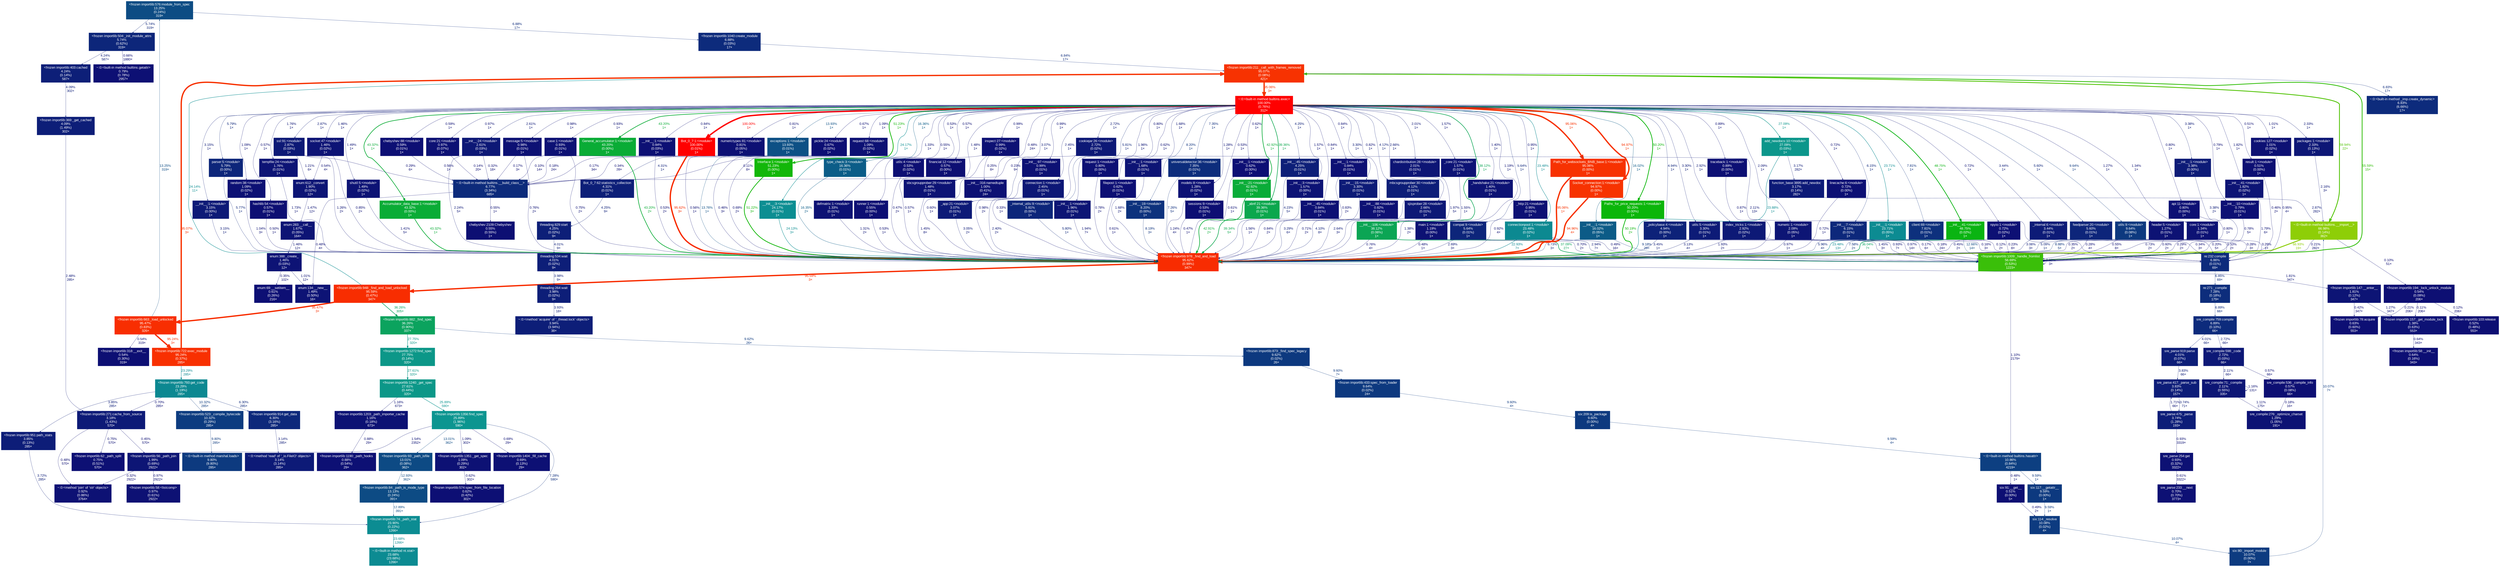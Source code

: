 digraph {
	graph [fontname=Arial, nodesep=0.125, ranksep=0.25];
	node [fontcolor=white, fontname=Arial, height=0, shape=box, style=filled, width=0];
	edge [fontname=Arial];
	1 [color="#0d4c84", fontcolor="#ffffff", fontsize="10.00", label="<frozen importlib:576:module_from_spec\n13.25%\n(0.24%)\n319×", tooltip="<frozen importlib._bootstrap>"];
	1 -> 85 [arrowsize="0.35", color="#0d2b7c", fontcolor="#0d2b7c", fontsize="10.00", label="6.88%\n17×", labeldistance="0.50", penwidth="0.50"];
	1 -> 103 [arrowsize="0.35", color="#0d267a", fontcolor="#0d267a", fontsize="10.00", label="5.74%\n319×", labeldistance="0.50", penwidth="0.50"];
	2 [color="#0d0f74", fontcolor="#ffffff", fontsize="10.00", label="<frozen importlib:58:__init__\n0.64%\n(0.16%)\n343×", tooltip="<frozen importlib._bootstrap>"];
	3 [color="#0d1275", fontcolor="#ffffff", fontsize="10.00", label="<frozen importlib:157:_get_module_lock\n1.38%\n(0.63%)\n553×", tooltip="<frozen importlib._bootstrap>"];
	3 -> 2 [arrowsize="0.35", color="#0d0f74", fontcolor="#0d0f74", fontsize="10.00", label="0.64%\n343×", labeldistance="0.50", penwidth="0.50"];
	4 [color="#0d0f74", fontcolor="#ffffff", fontsize="10.00", label="<frozen importlib:78:acquire\n0.63%\n(0.60%)\n553×", tooltip="<frozen importlib._bootstrap>"];
	5 [color="#0d1475", fontcolor="#ffffff", fontsize="10.00", label="<frozen importlib:147:__enter__\n1.81%\n(0.12%)\n347×", tooltip="<frozen importlib._bootstrap>"];
	5 -> 3 [arrowsize="0.35", color="#0d1274", fontcolor="#0d1274", fontsize="10.00", label="1.27%\n347×", labeldistance="0.50", penwidth="0.50"];
	5 -> 4 [arrowsize="0.35", color="#0d0e73", fontcolor="#0d0e73", fontsize="10.00", label="0.42%\n347×", labeldistance="0.50", penwidth="0.50"];
	6 [color="#0d0f73", fontcolor="#ffffff", fontsize="10.00", label="<frozen importlib:194:_lock_unlock_module\n0.54%\n(0.09%)\n206×", tooltip="<frozen importlib._bootstrap>"];
	6 -> 3 [arrowsize="0.35", color="#0d0d73", fontcolor="#0d0d73", fontsize="10.00", label="0.11%\n206×", labeldistance="0.50", penwidth="0.50"];
	6 -> 4 [arrowsize="0.35", color="#0d0e73", fontcolor="#0d0e73", fontsize="10.00", label="0.21%\n206×", labeldistance="0.50", penwidth="0.50"];
	6 -> 7 [arrowsize="0.35", color="#0d0d73", fontcolor="#0d0d73", fontsize="10.00", label="0.12%\n206×", labeldistance="0.50", penwidth="0.50"];
	7 [color="#0d0f73", fontcolor="#ffffff", fontsize="10.00", label="<frozen importlib:103:release\n0.52%\n(0.48%)\n553×", tooltip="<frozen importlib._bootstrap>"];
	10 [color="#f82c01", fontcolor="#ffffff", fontsize="10.00", label="<frozen importlib:978:_find_and_load\n95.62%\n(0.99%)\n347×", tooltip="<frozen importlib._bootstrap>"];
	10 -> 5 [arrowsize="0.35", color="#0d1475", fontcolor="#0d1475", fontsize="10.00", label="1.81%\n347×", labeldistance="0.50", penwidth="0.50"];
	10 -> 82 [arrowsize="0.98", color="#f82d01", fontcolor="#f82d01", fontsize="10.00", label="95.59%\n3×", labeldistance="3.82", penwidth="3.82"];
	12 [color="#12b709", fontcolor="#ffffff", fontsize="10.00", label="Interface:1:<module>\n51.23%\n(0.00%)\n1×", tooltip="H:\\Раб стол перенос\\Project\\Bot\\Объёмы по BNB\\Interface.py"];
	12 -> 10 [arrowsize="0.72", color="#12b709", fontcolor="#12b709", fontsize="10.00", label="51.22%\n3×", labeldistance="2.05", penwidth="2.05"];
	14 [color="#0ab412", fontcolor="#ffffff", fontsize="10.00", label="__init__:41:<module>\n48.75%\n(0.02%)\n1×", tooltip="C:\\Program Files (x86)\\Python37-32\\lib\\site-packages\\requests\\__init__.py"];
	14 -> 10 [arrowsize="0.60", color="#0ba260", fontcolor="#0ba260", fontsize="10.00", label="36.04%\n7×", labeldistance="1.44", penwidth="1.44"];
	14 -> 83 [arrowsize="0.36", color="#0d4983", fontcolor="#0d4983", fontsize="10.00", label="12.66%\n14×", labeldistance="0.51", penwidth="0.51"];
	15 [color="#0c8e92", fontcolor="#ffffff", fontsize="10.00", label="__init__:3:<module>\n24.17%\n(0.01%)\n1×", tooltip="C:\\Program Files (x86)\\Python37-32\\lib\\site-packages\\urllib3\\__init__.py"];
	15 -> 10 [arrowsize="0.49", color="#0c8e92", fontcolor="#0c8e92", fontsize="10.00", label="24.13%\n3×", labeldistance="0.97", penwidth="0.97"];
	16 [color="#0d1b77", fontcolor="#ffffff", fontsize="10.00", label="__init__:1:<module>\n3.38%\n(0.00%)\n1×", tooltip="C:\\Program Files (x86)\\Python37-32\\lib\\site-packages\\urllib3\\packages\\__init__.py"];
	16 -> 83 [arrowsize="0.35", color="#0d1b77", fontcolor="#0d1b77", fontsize="10.00", label="3.38%\n2×", labeldistance="0.50", penwidth="0.50"];
	17 [color="#0d397f", fontcolor="#ffffff", fontsize="10.00", label="utils:9:<module>\n9.64%\n(0.08%)\n1×", tooltip="C:\\Program Files (x86)\\Python37-32\\lib\\site-packages\\requests\\utils.py"];
	17 -> 10 [arrowsize="0.35", color="#0d357e", fontcolor="#0d357e", fontsize="10.00", label="8.88%\n5×", labeldistance="0.50", penwidth="0.50"];
	17 -> 83 [arrowsize="0.35", color="#0d0f73", fontcolor="#0d0f73", fontsize="10.00", label="0.55%\n8×", labeldistance="0.50", penwidth="0.50"];
	17 -> 397 [arrowsize="0.35", color="#0d0d73", fontcolor="#0d0d73", fontsize="10.00", label="0.10%\n2×", labeldistance="0.50", penwidth="0.50"];
	18 [color="#0d1274", fontcolor="#ffffff", fontsize="10.00", label="core:1:<module>\n1.34%\n(0.01%)\n1×", tooltip="C:\\Program Files (x86)\\Python37-32\\lib\\site-packages\\idna\\core.py"];
	18 -> 10 [arrowsize="0.35", color="#0d1074", fontcolor="#0d1074", fontsize="10.00", label="0.73%\n2×", labeldistance="0.50", penwidth="0.50"];
	18 -> 83 [arrowsize="0.35", color="#0d0e73", fontcolor="#0d0e73", fontsize="10.00", label="0.29%\n2×", labeldistance="0.50", penwidth="0.50"];
	18 -> 397 [arrowsize="0.35", color="#0d0e73", fontcolor="#0d0e73", fontsize="10.00", label="0.29%\n1×", labeldistance="0.50", penwidth="0.50"];
	19 [color="#0d1074", fontcolor="#ffffff", fontsize="10.00", label="api:11:<module>\n0.80%\n(0.00%)\n1×", tooltip="C:\\Program Files (x86)\\Python37-32\\lib\\site-packages\\requests\\api.py"];
	19 -> 83 [arrowsize="0.35", color="#0d1074", fontcolor="#0d1074", fontsize="10.00", label="0.80%\n1×", labeldistance="0.50", penwidth="0.50"];
	20 [color="#0ba554", fontcolor="#ffffff", fontsize="10.00", label="__init__:106:<module>\n38.12%\n(0.06%)\n1×", tooltip="C:\\Program Files (x86)\\Python37-32\\lib\\site-packages\\numpy\\__init__.py"];
	20 -> 10 [arrowsize="0.35", color="#0d1074", fontcolor="#0d1074", fontsize="10.00", label="0.76%\n4×", labeldistance="0.50", penwidth="0.50"];
	20 -> 83 [arrowsize="0.61", color="#0ba45a", fontcolor="#0ba45a", fontsize="10.00", label="37.09%\n27×", labeldistance="1.48", penwidth="1.48"];
	21 [color="#0c8b92", fontcolor="#ffffff", fontsize="10.00", label="__init__:1:<module>\n23.71%\n(0.05%)\n1×", tooltip="C:\\Program Files (x86)\\Python37-32\\lib\\site-packages\\numpy\\lib\\__init__.py"];
	21 -> 10 [arrowsize="0.48", color="#0c8991", fontcolor="#0c8991", fontsize="10.00", label="23.48%\n13×", labeldistance="0.94", penwidth="0.94"];
	21 -> 83 [arrowsize="0.35", color="#0d0d73", fontcolor="#0d0d73", fontsize="10.00", label="0.18%\n24×", labeldistance="0.50", penwidth="0.50"];
	22 [color="#0c5d88", fontcolor="#ffffff", fontsize="10.00", label="type_check:3:<module>\n16.36%\n(0.01%)\n1×", tooltip="C:\\Program Files (x86)\\Python37-32\\lib\\site-packages\\numpy\\lib\\type_check.py"];
	22 -> 10 [arrowsize="0.40", color="#0c5d88", fontcolor="#0c5d88", fontsize="10.00", label="16.35%\n2×", labeldistance="0.65", penwidth="0.65"];
	23 [color="#0c5b87", fontcolor="#ffffff", fontsize="10.00", label="__init__:1:<module>\n16.02%\n(0.05%)\n1×", tooltip="C:\\Program Files (x86)\\Python37-32\\lib\\site-packages\\numpy\\core\\__init__.py"];
	23 -> 10 [arrowsize="0.35", color="#0d2b7b", fontcolor="#0d2b7b", fontsize="10.00", label="6.73%\n3×", labeldistance="0.50", penwidth="0.50"];
	23 -> 83 [arrowsize="0.35", color="#0d367f", fontcolor="#0d367f", fontsize="10.00", label="9.18%\n29×", labeldistance="0.50", penwidth="0.50"];
	24 [color="#0d1074", fontcolor="#ffffff", fontsize="10.00", label="__init__:10:<module>\n0.79%\n(0.01%)\n1×", tooltip="C:\\Program Files (x86)\\Python37-32\\lib\\site-packages\\numpy\\compat\\__init__.py"];
	24 -> 83 [arrowsize="0.35", color="#0d1074", fontcolor="#0d1074", fontsize="10.00", label="0.78%\n5×", labeldistance="0.50", penwidth="0.50"];
	26 [color="#0d1575", fontcolor="#ffffff", fontsize="10.00", label="numeric:1:<module>\n2.09%\n(0.05%)\n1×", tooltip="C:\\Program Files (x86)\\Python37-32\\lib\\site-packages\\numpy\\core\\numeric.py"];
	26 -> 10 [arrowsize="0.35", color="#0d1174", fontcolor="#0d1174", fontsize="10.00", label="0.97%\n1×", labeldistance="0.50", penwidth="0.50"];
	26 -> 83 [arrowsize="0.35", color="#0d1174", fontcolor="#0d1174", fontsize="10.00", label="0.97%\n14×", labeldistance="0.50", penwidth="0.50"];
	36 [color="#0d0f73", fontcolor="#ffffff", fontsize="10.00", label="result:1:<module>\n0.51%\n(0.00%)\n1×", tooltip="C:\\Program Files (x86)\\Python37-32\\lib\\unittest\\result.py"];
	36 -> 83 [arrowsize="0.35", color="#0d0f73", fontcolor="#0d0f73", fontsize="10.00", label="0.46%\n2×", labeldistance="0.50", penwidth="0.50"];
	37 [color="#0d1174", fontcolor="#ffffff", fontsize="10.00", label="case:1:<module>\n0.93%\n(0.01%)\n1×", tooltip="C:\\Program Files (x86)\\Python37-32\\lib\\unittest\\case.py"];
	37 -> 10 [arrowsize="0.35", color="#0d1074", fontcolor="#0d1074", fontsize="10.00", label="0.75%\n2×", labeldistance="0.50", penwidth="0.50"];
	37 -> 333 [arrowsize="0.35", color="#0d0d73", fontcolor="#0d0d73", fontsize="10.00", label="0.10%\n14×", labeldistance="0.50", penwidth="0.50"];
	40 [color="#0d1274", fontcolor="#ffffff", fontsize="10.00", label="main:1:<module>\n1.19%\n(0.00%)\n1×", tooltip="C:\\Program Files (x86)\\Python37-32\\lib\\unittest\\main.py"];
	40 -> 10 [arrowsize="0.35", color="#0d0f73", fontcolor="#0d0f73", fontsize="10.00", label="0.48%\n1×", labeldistance="0.50", penwidth="0.50"];
	40 -> 83 [arrowsize="0.35", color="#0d1074", fontcolor="#0d1074", fontsize="10.00", label="0.70%\n2×", labeldistance="0.50", penwidth="0.50"];
	41 [color="#0d0f73", fontcolor="#ffffff", fontsize="10.00", label="runner:1:<module>\n0.55%\n(0.00%)\n1×", tooltip="C:\\Program Files (x86)\\Python37-32\\lib\\unittest\\runner.py"];
	41 -> 10 [arrowsize="0.35", color="#0d0f73", fontcolor="#0d0f73", fontsize="10.00", label="0.53%\n1×", labeldistance="0.50", penwidth="0.50"];
	42 [color="#0d0f73", fontcolor="#ffffff", fontsize="10.00", label="utils:4:<module>\n0.53%\n(0.02%)\n1×", tooltip="C:\\Program Files (x86)\\Python37-32\\lib\\site-packages\\numpy\\testing\\_private\\utils.py"];
	42 -> 10 [arrowsize="0.35", color="#0d0f73", fontcolor="#0d0f73", fontsize="10.00", label="0.47%\n2×", labeldistance="0.50", penwidth="0.50"];
	46 [color="#0d1976", fontcolor="#ffffff", fontsize="10.00", label="index_tricks:1:<module>\n2.92%\n(0.02%)\n1×", tooltip="C:\\Program Files (x86)\\Python37-32\\lib\\site-packages\\numpy\\lib\\index_tricks.py"];
	46 -> 10 [arrowsize="0.35", color="#0d1575", fontcolor="#0d1575", fontsize="10.00", label="1.93%\n2×", labeldistance="0.50", penwidth="0.50"];
	46 -> 83 [arrowsize="0.35", color="#0d1174", fontcolor="#0d1174", fontsize="10.00", label="0.93%\n7×", labeldistance="0.50", penwidth="0.50"];
	49 [color="#0d1274", fontcolor="#ffffff", fontsize="10.00", label="defmatrix:1:<module>\n1.33%\n(0.01%)\n1×", tooltip="C:\\Program Files (x86)\\Python37-32\\lib\\site-packages\\numpy\\matrixlib\\defmatrix.py"];
	49 -> 10 [arrowsize="0.35", color="#0d1274", fontcolor="#0d1274", fontsize="10.00", label="1.31%\n2×", labeldistance="0.50", penwidth="0.50"];
	57 [color="#0d1074", fontcolor="#ffffff", fontsize="10.00", label="npyio:1:<module>\n0.72%\n(0.02%)\n1×", tooltip="C:\\Program Files (x86)\\Python37-32\\lib\\site-packages\\numpy\\lib\\npyio.py"];
	57 -> 10 [arrowsize="0.35", color="#0d0f73", fontcolor="#0d0f73", fontsize="10.00", label="0.45%\n2×", labeldistance="0.50", penwidth="0.50"];
	57 -> 83 [arrowsize="0.35", color="#0d0e73", fontcolor="#0d0e73", fontsize="10.00", label="0.23%\n8×", labeldistance="0.50", penwidth="0.50"];
	60 [color="#0d0f73", fontcolor="#ffffff", fontsize="10.00", label="financial:12:<module>\n0.57%\n(0.00%)\n1×", tooltip="C:\\Program Files (x86)\\Python37-32\\lib\\site-packages\\numpy\\lib\\financial.py"];
	60 -> 10 [arrowsize="0.35", color="#0d0f73", fontcolor="#0d0f73", fontsize="10.00", label="0.57%\n1×", labeldistance="0.50", penwidth="0.50"];
	66 [color="#0d0f74", fontcolor="#ffffff", fontsize="10.00", label="chebyshev:88:<module>\n0.59%\n(0.01%)\n1×", tooltip="C:\\Program Files (x86)\\Python37-32\\lib\\site-packages\\numpy\\polynomial\\chebyshev.py"];
	66 -> 333 [arrowsize="0.35", color="#0d0f73", fontcolor="#0d0f73", fontsize="10.00", label="0.56%\n1×", labeldistance="0.50", penwidth="0.50"];
	72 [color="#0d1475", fontcolor="#ffffff", fontsize="10.00", label="__init__:41:<module>\n1.82%\n(0.02%)\n1×", tooltip="C:\\Program Files (x86)\\Python37-32\\lib\\site-packages\\numpy\\ma\\__init__.py"];
	72 -> 83 [arrowsize="0.35", color="#0d1475", fontcolor="#0d1475", fontsize="10.00", label="1.79%\n6×", labeldistance="0.50", penwidth="0.50"];
	74 [color="#0d1174", fontcolor="#ffffff", fontsize="10.00", label="core:21:<module>\n0.97%\n(0.07%)\n1×", tooltip="C:\\Program Files (x86)\\Python37-32\\lib\\site-packages\\numpy\\ma\\core.py"];
	74 -> 333 [arrowsize="0.35", color="#0d0d73", fontcolor="#0d0d73", fontsize="10.00", label="0.14%\n20×", labeldistance="0.50", penwidth="0.50"];
	76 [color="#0d1a77", fontcolor="#ffffff", fontsize="10.00", label="_app:21:<module>\n3.07%\n(0.01%)\n1×", tooltip="C:\\Program Files (x86)\\Python37-32\\lib\\site-packages\\websocket\\_app.py"];
	76 -> 10 [arrowsize="0.35", color="#0d1a77", fontcolor="#0d1a77", fontsize="10.00", label="3.05%\n2×", labeldistance="0.50", penwidth="0.50"];
	77 [color="#8ece07", fontcolor="#ffffff", fontsize="10.00", label="~:0:<built-in method builtins.__import__>\n66.98%\n(0.14%)\n362×", tooltip="~"];
	77 -> 6 [arrowsize="0.35", color="#0d0d73", fontcolor="#0d0d73", fontsize="10.00", label="0.10%\n51×", labeldistance="0.50", penwidth="0.50"];
	77 -> 10 [arrowsize="0.82", color="#8ece07", fontcolor="#8ece07", fontsize="10.00", label="66.93%\n19×", labeldistance="2.68", penwidth="2.68"];
	77 -> 83 [arrowsize="0.35", color="#0d0e73", fontcolor="#0d0e73", fontsize="10.00", label="0.21%\n282×", labeldistance="0.50", penwidth="0.50"];
	78 [color="#0d2b7c", fontcolor="#ffffff", fontsize="10.00", label="~:0:<built-in method _imp.create_dynamic>\n6.83%\n(6.66%)\n17×", tooltip="~"];
	79 [color="#f73201", fontcolor="#ffffff", fontsize="10.00", label="<frozen importlib:211:_call_with_frames_removed\n95.07%\n(0.08%)\n421×", tooltip="<frozen importlib._bootstrap>"];
	79 -> 77 [arrowsize="0.77", color="#53c408", fontcolor="#53c408", fontsize="10.00", label="59.94%\n22×", labeldistance="2.40", penwidth="2.40"];
	79 -> 78 [arrowsize="0.35", color="#0d2b7c", fontcolor="#0d2b7c", fontsize="10.00", label="6.83%\n17×", labeldistance="0.50", penwidth="0.50"];
	79 -> 494 [arrowsize="0.98", color="#f73201", fontcolor="#f73201", fontsize="10.00", label="95.06%\n3×", labeldistance="3.80", penwidth="3.80"];
	82 [color="#f82d01", fontcolor="#ffffff", fontsize="10.00", label="<frozen importlib:948:_find_and_load_unlocked\n95.59%\n(0.47%)\n347×", tooltip="<frozen importlib._bootstrap>"];
	82 -> 79 [arrowsize="0.49", color="#0c8e92", fontcolor="#0c8e92", fontsize="10.00", label="24.14%\n11×", labeldistance="0.97", penwidth="0.97"];
	82 -> 95 [arrowsize="0.98", color="#f82e01", fontcolor="#f82e01", fontsize="10.00", label="95.47%\n3×", labeldistance="3.82", penwidth="3.82"];
	82 -> 178 [arrowsize="0.60", color="#0ba35e", fontcolor="#0ba35e", fontsize="10.00", label="36.26%\n305×", labeldistance="1.45", penwidth="1.45"];
	83 [color="#3abf09", fontcolor="#ffffff", fontsize="10.00", label="<frozen importlib:1009:_handle_fromlist\n56.69%\n(0.53%)\n1223×", tooltip="<frozen importlib._bootstrap>"];
	83 -> 79 [arrowsize="0.75", color="#31be09", fontcolor="#31be09", fontsize="10.00", label="55.59%\n15×", labeldistance="2.22", penwidth="2.22"];
	83 -> 83 [arrowsize="0.35", color="#0d0e73", fontcolor="#0d0e73", fontsize="10.00", label="0.30%\n3×", labeldistance="0.50", penwidth="0.50"];
	83 -> 669 [arrowsize="0.35", color="#0d1174", fontcolor="#0d1174", fontsize="10.00", label="1.10%\n2179×", labeldistance="0.50", penwidth="0.50"];
	84 [color="#f83001", fontcolor="#ffffff", fontsize="10.00", label="<frozen importlib:722:exec_module\n95.24%\n(0.37%)\n285×", tooltip="<frozen importlib._bootstrap_external>"];
	84 -> 79 [arrowsize="0.98", color="#f73201", fontcolor="#f73201", fontsize="10.00", label="95.07%\n3×", labeldistance="3.80", penwidth="3.80"];
	84 -> 90 [arrowsize="0.48", color="#0c8891", fontcolor="#0c8891", fontsize="10.00", label="23.29%\n285×", labeldistance="0.93", penwidth="0.93"];
	85 [color="#0d2b7c", fontcolor="#ffffff", fontsize="10.00", label="<frozen importlib:1040:create_module\n6.88%\n(0.03%)\n17×", tooltip="<frozen importlib._bootstrap_external>"];
	85 -> 79 [arrowsize="0.35", color="#0d2b7c", fontcolor="#0d2b7c", fontsize="10.00", label="6.84%\n17×", labeldistance="0.50", penwidth="0.50"];
	88 [color="#0d0f73", fontcolor="#ffffff", fontsize="10.00", label="<frozen importlib:318:__exit__\n0.54%\n(0.30%)\n319×", tooltip="<frozen importlib._bootstrap>"];
	89 [color="#0d3c80", fontcolor="#ffffff", fontsize="10.00", label="<frozen importlib:523:_compile_bytecode\n10.32%\n(0.29%)\n285×", tooltip="<frozen importlib._bootstrap_external>"];
	89 -> 1609 [arrowsize="0.35", color="#0d3a7f", fontcolor="#0d3a7f", fontsize="10.00", label="9.80%\n285×", labeldistance="0.50", penwidth="0.50"];
	90 [color="#0c8891", fontcolor="#ffffff", fontsize="10.00", label="<frozen importlib:793:get_code\n23.29%\n(1.19%)\n285×", tooltip="<frozen importlib._bootstrap_external>"];
	90 -> 89 [arrowsize="0.35", color="#0d3c80", fontcolor="#0d3c80", fontsize="10.00", label="10.32%\n285×", labeldistance="0.50", penwidth="0.50"];
	90 -> 300 [arrowsize="0.35", color="#0d1074", fontcolor="#0d1074", fontsize="10.00", label="0.70%\n285×", labeldistance="0.50", penwidth="0.50"];
	90 -> 304 [arrowsize="0.35", color="#0d1d78", fontcolor="#0d1d78", fontsize="10.00", label="3.85%\n285×", labeldistance="0.50", penwidth="0.50"];
	90 -> 314 [arrowsize="0.35", color="#0d287b", fontcolor="#0d287b", fontsize="10.00", label="6.30%\n285×", labeldistance="0.50", penwidth="0.50"];
	91 [color="#0c9590", fontcolor="#ffffff", fontsize="10.00", label="<frozen importlib:1356:find_spec\n25.89%\n(1.96%)\n590×", tooltip="<frozen importlib._bootstrap_external>"];
	91 -> 299 [arrowsize="0.35", color="#0d1375", fontcolor="#0d1375", fontsize="10.00", label="1.54%\n2352×", labeldistance="0.50", penwidth="0.50"];
	91 -> 302 [arrowsize="0.35", color="#0d2d7c", fontcolor="#0d2d7c", fontsize="10.00", label="7.28%\n590×", labeldistance="0.50", penwidth="0.50"];
	91 -> 305 [arrowsize="0.36", color="#0d4a84", fontcolor="#0d4a84", fontsize="10.00", label="13.01%\n362×", labeldistance="0.52", penwidth="0.52"];
	91 -> 310 [arrowsize="0.35", color="#0d1174", fontcolor="#0d1174", fontsize="10.00", label="1.09%\n302×", labeldistance="0.50", penwidth="0.50"];
	91 -> 323 [arrowsize="0.35", color="#0d1074", fontcolor="#0d1074", fontsize="10.00", label="0.69%\n29×", labeldistance="0.50", penwidth="0.50"];
	93 [color="#0d397f", fontcolor="#ffffff", fontsize="10.00", label="<frozen importlib:433:spec_from_loader\n9.64%\n(0.02%)\n24×", tooltip="<frozen importlib._bootstrap>"];
	93 -> 683 [arrowsize="0.35", color="#0d397f", fontcolor="#0d397f", fontsize="10.00", label="9.60%\n4×", labeldistance="0.50", penwidth="0.50"];
	95 [color="#f82e01", fontcolor="#ffffff", fontsize="10.00", label="<frozen importlib:663:_load_unlocked\n95.47%\n(0.83%)\n326×", tooltip="<frozen importlib._bootstrap>"];
	95 -> 1 [arrowsize="0.36", color="#0d4c84", fontcolor="#0d4c84", fontsize="10.00", label="13.25%\n319×", labeldistance="0.53", penwidth="0.53"];
	95 -> 84 [arrowsize="0.98", color="#f83001", fontcolor="#f83001", fontsize="10.00", label="95.24%\n3×", labeldistance="3.81", penwidth="3.81"];
	95 -> 88 [arrowsize="0.35", color="#0d0f73", fontcolor="#0d0f73", fontsize="10.00", label="0.54%\n319×", labeldistance="0.50", penwidth="0.50"];
	100 [color="#0d0f74", fontcolor="#ffffff", fontsize="10.00", label="<frozen importlib:574:spec_from_file_location\n0.62%\n(0.42%)\n302×", tooltip="<frozen importlib._bootstrap_external>"];
	101 [color="#0c9788", fontcolor="#ffffff", fontsize="10.00", label="<frozen importlib:1240:_get_spec\n27.61%\n(0.44%)\n320×", tooltip="<frozen importlib._bootstrap_external>"];
	101 -> 91 [arrowsize="0.51", color="#0c9590", fontcolor="#0c9590", fontsize="10.00", label="25.89%\n590×", labeldistance="1.04", penwidth="1.04"];
	101 -> 317 [arrowsize="0.35", color="#0d1274", fontcolor="#0d1274", fontsize="10.00", label="1.16%\n673×", labeldistance="0.50", penwidth="0.50"];
	102 [color="#0d1f78", fontcolor="#ffffff", fontsize="10.00", label="<frozen importlib:403:cached\n4.24%\n(0.14%)\n587×", tooltip="<frozen importlib._bootstrap>"];
	102 -> 308 [arrowsize="0.35", color="#0d1e78", fontcolor="#0d1e78", fontsize="10.00", label="4.09%\n302×", labeldistance="0.50", penwidth="0.50"];
	103 [color="#0d267a", fontcolor="#ffffff", fontsize="10.00", label="<frozen importlib:504:_init_module_attrs\n5.74%\n(0.62%)\n319×", tooltip="<frozen importlib._bootstrap>"];
	103 -> 102 [arrowsize="0.35", color="#0d1f78", fontcolor="#0d1f78", fontsize="10.00", label="4.24%\n587×", labeldistance="0.50", penwidth="0.50"];
	103 -> 426 [arrowsize="0.35", color="#0d0f74", fontcolor="#0d0f74", fontsize="10.00", label="0.66%\n1880×", labeldistance="0.50", penwidth="0.50"];
	105 [color="#0d1174", fontcolor="#ffffff", fontsize="10.00", label="__init__:97:<module>\n0.99%\n(0.01%)\n1×", tooltip="C:\\Program Files (x86)\\Python37-32\\lib\\json\\__init__.py"];
	105 -> 10 [arrowsize="0.35", color="#0d1174", fontcolor="#0d1174", fontsize="10.00", label="0.98%\n2×", labeldistance="0.50", penwidth="0.50"];
	106 [color="#0c8991", fontcolor="#ffffff", fontsize="10.00", label="connectionpool:1:<module>\n23.48%\n(0.02%)\n1×", tooltip="C:\\Program Files (x86)\\Python37-32\\lib\\site-packages\\urllib3\\connectionpool.py"];
	106 -> 10 [arrowsize="0.48", color="#0c8691", fontcolor="#0c8691", fontsize="10.00", label="22.93%\n7×", labeldistance="0.92", penwidth="0.92"];
	106 -> 83 [arrowsize="0.35", color="#0d0f73", fontcolor="#0d0f73", fontsize="10.00", label="0.49%\n16×", labeldistance="0.50", penwidth="0.50"];
	107 [color="#0d5085", fontcolor="#ffffff", fontsize="10.00", label="exceptions:1:<module>\n13.93%\n(0.01%)\n1×", tooltip="C:\\Program Files (x86)\\Python37-32\\lib\\site-packages\\urllib3\\exceptions.py"];
	107 -> 10 [arrowsize="0.37", color="#0d4f85", fontcolor="#0d4f85", fontsize="10.00", label="13.76%\n1×", labeldistance="0.55", penwidth="0.55"];
	107 -> 333 [arrowsize="0.35", color="#0d0d73", fontcolor="#0d0d73", fontsize="10.00", label="0.17%\n34×", labeldistance="0.50", penwidth="0.50"];
	108 [color="#0d1776", fontcolor="#ffffff", fontsize="10.00", label="connection:1:<module>\n2.45%\n(0.01%)\n1×", tooltip="C:\\Program Files (x86)\\Python37-32\\lib\\site-packages\\urllib3\\connection.py"];
	108 -> 10 [arrowsize="0.35", color="#0d1776", fontcolor="#0d1776", fontsize="10.00", label="2.40%\n2×", labeldistance="0.50", penwidth="0.50"];
	109 [color="#0d1575", fontcolor="#ffffff", fontsize="10.00", label="__init__:1:<module>\n1.96%\n(0.01%)\n1×", tooltip="C:\\Program Files (x86)\\Python37-32\\lib\\site-packages\\urllib3\\util\\__init__.py"];
	109 -> 10 [arrowsize="0.35", color="#0d1575", fontcolor="#0d1575", fontsize="10.00", label="1.94%\n7×", labeldistance="0.50", penwidth="0.50"];
	118 [color="#0d1074", fontcolor="#ffffff", fontsize="10.00", label="request:1:<module>\n0.80%\n(0.00%)\n1×", tooltip="C:\\Program Files (x86)\\Python37-32\\lib\\site-packages\\urllib3\\request.py"];
	118 -> 10 [arrowsize="0.35", color="#0d1074", fontcolor="#0d1074", fontsize="10.00", label="0.78%\n2×", labeldistance="0.50", penwidth="0.50"];
	119 [color="#0d0f74", fontcolor="#ffffff", fontsize="10.00", label="filepost:1:<module>\n0.62%\n(0.01%)\n1×", tooltip="C:\\Program Files (x86)\\Python37-32\\lib\\site-packages\\urllib3\\filepost.py"];
	119 -> 10 [arrowsize="0.35", color="#0d0f74", fontcolor="#0d0f74", fontsize="10.00", label="0.61%\n1×", labeldistance="0.50", penwidth="0.50"];
	124 [color="#0d327d", fontcolor="#ffffff", fontsize="10.00", label="__init__:19:<module>\n8.20%\n(0.00%)\n1×", tooltip="C:\\Program Files (x86)\\Python37-32\\lib\\site-packages\\chardet\\__init__.py"];
	124 -> 10 [arrowsize="0.35", color="#0d327d", fontcolor="#0d327d", fontsize="10.00", label="8.19%\n3×", labeldistance="0.50", penwidth="0.50"];
	125 [color="#0d2d7c", fontcolor="#ffffff", fontsize="10.00", label="universaldetector:36:<module>\n7.35%\n(0.01%)\n1×", tooltip="C:\\Program Files (x86)\\Python37-32\\lib\\site-packages\\chardet\\universaldetector.py"];
	125 -> 10 [arrowsize="0.35", color="#0d2d7c", fontcolor="#0d2d7c", fontsize="10.00", label="7.26%\n5×", labeldistance="0.50", penwidth="0.50"];
	132 [color="#0d1e78", fontcolor="#ffffff", fontsize="10.00", label="mbcsgroupprober:30:<module>\n4.12%\n(0.01%)\n1×", tooltip="C:\\Program Files (x86)\\Python37-32\\lib\\site-packages\\chardet\\mbcsgroupprober.py"];
	132 -> 10 [arrowsize="0.35", color="#0d1e78", fontcolor="#0d1e78", fontsize="10.00", label="4.10%\n8×", labeldistance="0.50", penwidth="0.50"];
	135 [color="#0d1876", fontcolor="#ffffff", fontsize="10.00", label="sjisprober:28:<module>\n2.66%\n(0.01%)\n1×", tooltip="C:\\Program Files (x86)\\Python37-32\\lib\\site-packages\\chardet\\sjisprober.py"];
	135 -> 10 [arrowsize="0.35", color="#0d1876", fontcolor="#0d1876", fontsize="10.00", label="2.64%\n3×", labeldistance="0.50", penwidth="0.50"];
	137 [color="#0d1575", fontcolor="#ffffff", fontsize="10.00", label="chardistribution:28:<module>\n2.01%\n(0.01%)\n1×", tooltip="C:\\Program Files (x86)\\Python37-32\\lib\\site-packages\\chardet\\chardistribution.py"];
	137 -> 10 [arrowsize="0.35", color="#0d1575", fontcolor="#0d1575", fontsize="10.00", label="1.97%\n5×", labeldistance="0.50", penwidth="0.50"];
	144 [color="#0d1375", fontcolor="#ffffff", fontsize="10.00", label="sbcsgroupprober:29:<module>\n1.48%\n(0.01%)\n1×", tooltip="C:\\Program Files (x86)\\Python37-32\\lib\\site-packages\\chardet\\sbcsgroupprober.py"];
	144 -> 10 [arrowsize="0.35", color="#0d1375", fontcolor="#0d1375", fontsize="10.00", label="1.45%\n8×", labeldistance="0.50", penwidth="0.50"];
	148 [color="#0d267a", fontcolor="#ffffff", fontsize="10.00", label="_internal_utils:9:<module>\n5.81%\n(0.00%)\n1×", tooltip="C:\\Program Files (x86)\\Python37-32\\lib\\site-packages\\requests\\_internal_utils.py"];
	148 -> 10 [arrowsize="0.35", color="#0d267a", fontcolor="#0d267a", fontsize="10.00", label="5.80%\n1×", labeldistance="0.50", penwidth="0.50"];
	151 [color="#0d1475", fontcolor="#ffffff", fontsize="10.00", label="__init__:1:<module>\n1.68%\n(0.01%)\n1×", tooltip="C:\\Program Files (x86)\\Python37-32\\lib\\site-packages\\idna\\__init__.py"];
	151 -> 10 [arrowsize="0.35", color="#0d1475", fontcolor="#0d1475", fontsize="10.00", label="1.68%\n2×", labeldistance="0.50", penwidth="0.50"];
	152 [color="#0d1274", fontcolor="#ffffff", fontsize="10.00", label="models:8:<module>\n1.28%\n(0.02%)\n1×", tooltip="C:\\Program Files (x86)\\Python37-32\\lib\\site-packages\\requests\\models.py"];
	152 -> 10 [arrowsize="0.35", color="#0d1274", fontcolor="#0d1274", fontsize="10.00", label="1.24%\n4×", labeldistance="0.50", penwidth="0.50"];
	155 [color="#0d0f73", fontcolor="#ffffff", fontsize="10.00", label="sessions:9:<module>\n0.53%\n(0.01%)\n1×", tooltip="C:\\Program Files (x86)\\Python37-32\\lib\\site-packages\\requests\\sessions.py"];
	155 -> 10 [arrowsize="0.35", color="#0d0f73", fontcolor="#0d0f73", fontsize="10.00", label="0.47%\n1×", labeldistance="0.50", penwidth="0.50"];
	158 [color="#0d0f74", fontcolor="#ffffff", fontsize="10.00", label="__init__:1:<module>\n0.62%\n(0.00%)\n1×", tooltip="C:\\Program Files (x86)\\Python37-32\\lib\\site-packages\\websocket_server\\__init__.py"];
	158 -> 10 [arrowsize="0.35", color="#0d0f74", fontcolor="#0d0f74", fontsize="10.00", label="0.61%\n1×", labeldistance="0.50", penwidth="0.50"];
	159 [color="#0aac38", fontcolor="#ffffff", fontsize="10.00", label="__init__:21:<module>\n42.92%\n(0.01%)\n1×", tooltip="C:\\Program Files (x86)\\Python37-32\\lib\\site-packages\\websocket\\__init__.py"];
	159 -> 10 [arrowsize="0.66", color="#0aac38", fontcolor="#0aac38", fontsize="10.00", label="42.91%\n2×", labeldistance="1.72", penwidth="1.72"];
	160 [color="#0ba74d", fontcolor="#ffffff", fontsize="10.00", label="_abnf:21:<module>\n39.36%\n(0.01%)\n1×", tooltip="C:\\Program Files (x86)\\Python37-32\\lib\\site-packages\\websocket\\_abnf.py"];
	160 -> 10 [arrowsize="0.63", color="#0ba74d", fontcolor="#0ba74d", fontsize="10.00", label="39.34%\n5×", labeldistance="1.57", penwidth="1.57"];
	161 [color="#0d1b77", fontcolor="#ffffff", fontsize="10.00", label="_internal:6:<module>\n3.44%\n(0.01%)\n1×", tooltip="C:\\Program Files (x86)\\Python37-32\\lib\\site-packages\\numpy\\core\\_internal.py"];
	161 -> 10 [arrowsize="0.35", color="#0d1a77", fontcolor="#0d1a77", fontsize="10.00", label="3.06%\n3×", labeldistance="0.50", penwidth="0.50"];
	161 -> 397 [arrowsize="0.35", color="#0d0e73", fontcolor="#0d0e73", fontsize="10.00", label="0.34%\n3×", labeldistance="0.50", penwidth="0.50"];
	162 [color="#0d287b", fontcolor="#ffffff", fontsize="10.00", label="__init__:7:<module>\n6.15%\n(0.01%)\n1×", tooltip="C:\\Program Files (x86)\\Python37-32\\lib\\site-packages\\numpy\\testing\\__init__.py"];
	162 -> 10 [arrowsize="0.35", color="#0d277a", fontcolor="#0d277a", fontsize="10.00", label="5.96%\n4×", labeldistance="0.50", penwidth="0.50"];
	162 -> 83 [arrowsize="0.35", color="#0d0d73", fontcolor="#0d0d73", fontsize="10.00", label="0.17%\n6×", labeldistance="0.50", penwidth="0.50"];
	163 [color="#0d1f78", fontcolor="#ffffff", fontsize="10.00", label="__init__:45:<module>\n4.25%\n(0.01%)\n1×", tooltip="C:\\Program Files (x86)\\Python37-32\\lib\\unittest\\__init__.py"];
	163 -> 10 [arrowsize="0.35", color="#0d1f78", fontcolor="#0d1f78", fontsize="10.00", label="4.23%\n5×", labeldistance="0.50", penwidth="0.50"];
	165 [color="#0d1375", fontcolor="#ffffff", fontsize="10.00", label="__init__:3:<module>\n1.57%\n(0.00%)\n1×", tooltip="C:\\Program Files (x86)\\Python37-32\\lib\\site-packages\\numpy\\matrixlib\\__init__.py"];
	165 -> 10 [arrowsize="0.35", color="#0d1375", fontcolor="#0d1375", fontsize="10.00", label="1.56%\n1×", labeldistance="0.50", penwidth="0.50"];
	166 [color="#0d1074", fontcolor="#ffffff", fontsize="10.00", label="__init__:45:<module>\n0.84%\n(0.01%)\n1×", tooltip="C:\\Program Files (x86)\\Python37-32\\lib\\site-packages\\numpy\\linalg\\__init__.py"];
	166 -> 10 [arrowsize="0.35", color="#0d1074", fontcolor="#0d1074", fontsize="10.00", label="0.84%\n2×", labeldistance="0.50", penwidth="0.50"];
	167 [color="#0d1074", fontcolor="#ffffff", fontsize="10.00", label="__init__:1:<module>\n0.84%\n(0.01%)\n1×", tooltip="C:\\Program Files (x86)\\Python37-32\\lib\\site-packages\\numpy\\fft\\__init__.py"];
	167 -> 10 [arrowsize="0.35", color="#0d1074", fontcolor="#0d1074", fontsize="10.00", label="0.83%\n2×", labeldistance="0.50", penwidth="0.50"];
	168 [color="#0d1b77", fontcolor="#ffffff", fontsize="10.00", label="__init__:15:<module>\n3.30%\n(0.01%)\n1×", tooltip="C:\\Program Files (x86)\\Python37-32\\lib\\site-packages\\numpy\\polynomial\\__init__.py"];
	168 -> 10 [arrowsize="0.35", color="#0d1b77", fontcolor="#0d1b77", fontsize="10.00", label="3.29%\n6×", labeldistance="0.50", penwidth="0.50"];
	169 [color="#0d1074", fontcolor="#ffffff", fontsize="10.00", label="__init__:88:<module>\n0.82%\n(0.01%)\n1×", tooltip="C:\\Program Files (x86)\\Python37-32\\lib\\site-packages\\numpy\\random\\__init__.py"];
	169 -> 10 [arrowsize="0.35", color="#0d1074", fontcolor="#0d1074", fontsize="10.00", label="0.71%\n2×", labeldistance="0.50", penwidth="0.50"];
	170 [color="#0d1375", fontcolor="#ffffff", fontsize="10.00", label="_core:21:<module>\n1.57%\n(0.01%)\n1×", tooltip="C:\\Program Files (x86)\\Python37-32\\lib\\site-packages\\websocket\\_core.py"];
	170 -> 10 [arrowsize="0.35", color="#0d1375", fontcolor="#0d1375", fontsize="10.00", label="1.55%\n1×", labeldistance="0.50", penwidth="0.50"];
	171 [color="#0d1375", fontcolor="#ffffff", fontsize="10.00", label="_handshake:21:<module>\n1.40%\n(0.01%)\n1×", tooltip="C:\\Program Files (x86)\\Python37-32\\lib\\site-packages\\websocket\\_handshake.py"];
	171 -> 10 [arrowsize="0.35", color="#0d1275", fontcolor="#0d1275", fontsize="10.00", label="1.38%\n2×", labeldistance="0.50", penwidth="0.50"];
	172 [color="#0d1174", fontcolor="#ffffff", fontsize="10.00", label="_http:21:<module>\n0.95%\n(0.01%)\n1×", tooltip="C:\\Program Files (x86)\\Python37-32\\lib\\site-packages\\websocket\\_http.py"];
	172 -> 10 [arrowsize="0.35", color="#0d1174", fontcolor="#0d1174", fontsize="10.00", label="0.92%\n4×", labeldistance="0.50", penwidth="0.50"];
	176 [color="#0d397f", fontcolor="#ffffff", fontsize="10.00", label="<frozen importlib:873:_find_spec_legacy\n9.62%\n(0.02%)\n26×", tooltip="<frozen importlib._bootstrap>"];
	176 -> 93 [arrowsize="0.35", color="#0d397f", fontcolor="#0d397f", fontsize="10.00", label="9.60%\n7×", labeldistance="0.50", penwidth="0.50"];
	178 [color="#0ba35e", fontcolor="#ffffff", fontsize="10.00", label="<frozen importlib:882:_find_spec\n36.26%\n(0.90%)\n337×", tooltip="<frozen importlib._bootstrap>"];
	178 -> 176 [arrowsize="0.35", color="#0d397f", fontcolor="#0d397f", fontsize="10.00", label="9.62%\n26×", labeldistance="0.50", penwidth="0.50"];
	178 -> 318 [arrowsize="0.53", color="#0c9788", fontcolor="#0c9788", fontsize="10.00", label="27.75%\n320×", labeldistance="1.11", penwidth="1.11"];
	184 [color="#ff0000", fontcolor="#ffffff", fontsize="10.00", label="Bot_0_7:1:<module>\n100.00%\n(0.01%)\n1×", tooltip="Bot_0_7.py"];
	184 -> 10 [arrowsize="0.98", color="#f82c01", fontcolor="#f82c01", fontsize="10.00", label="95.62%\n3×", labeldistance="3.82", penwidth="3.82"];
	184 -> 493 [arrowsize="0.35", color="#0d1f78", fontcolor="#0d1f78", fontsize="10.00", label="4.31%\n1×", labeldistance="0.50", penwidth="0.50"];
	185 [color="#f73201", fontcolor="#ffffff", fontsize="10.00", label="Path_for_websockets_BNB_base:1:<module>\n95.06%\n(0.00%)\n1×", tooltip="H:\\Раб стол перенос\\Project\\Bot\\Объёмы по BNB\\Path_for_websockets_BNB_base.py"];
	185 -> 10 [arrowsize="0.97", color="#f73201", fontcolor="#f73201", fontsize="10.00", label="95.06%\n1×", labeldistance="3.80", penwidth="3.80"];
	186 [color="#f73301", fontcolor="#ffffff", fontsize="10.00", label="Socket_connection:1:<module>\n94.97%\n(0.00%)\n1×", tooltip="H:\\Раб стол перенос\\Project\\Bot\\Объёмы по BNB\\Socket_connection.py"];
	186 -> 10 [arrowsize="0.97", color="#f73301", fontcolor="#f73301", fontsize="10.00", label="94.96%\n4×", labeldistance="3.80", penwidth="3.80"];
	187 [color="#0bb60a", fontcolor="#ffffff", fontsize="10.00", label="Paths_for_price_requests:1:<module>\n50.20%\n(0.00%)\n1×", tooltip="H:\\Раб стол перенос\\Project\\Bot\\Объёмы по BNB\\Paths_for_price_requests.py"];
	187 -> 10 [arrowsize="0.71", color="#0bb60a", fontcolor="#0bb60a", fontsize="10.00", label="50.19%\n2×", labeldistance="2.01", penwidth="2.01"];
	189 [color="#0d1876", fontcolor="#ffffff", fontsize="10.00", label="__init__:24:<module>\n2.61%\n(0.03%)\n1×", tooltip="C:\\Program Files (x86)\\Python37-32\\lib\\logging\\__init__.py"];
	189 -> 10 [arrowsize="0.35", color="#0d1676", fontcolor="#0d1676", fontsize="10.00", label="2.24%\n5×", labeldistance="0.50", penwidth="0.50"];
	189 -> 333 [arrowsize="0.35", color="#0d0e73", fontcolor="#0d0e73", fontsize="10.00", label="0.32%\n18×", labeldistance="0.50", penwidth="0.50"];
	190 [color="#0d1074", fontcolor="#ffffff", fontsize="10.00", label="traceback:1:<module>\n0.89%\n(0.00%)\n1×", tooltip="C:\\Program Files (x86)\\Python37-32\\lib\\traceback.py"];
	190 -> 10 [arrowsize="0.35", color="#0d1074", fontcolor="#0d1074", fontsize="10.00", label="0.87%\n1×", labeldistance="0.50", penwidth="0.50"];
	191 [color="#0d1074", fontcolor="#ffffff", fontsize="10.00", label="linecache:6:<module>\n0.72%\n(0.00%)\n1×", tooltip="C:\\Program Files (x86)\\Python37-32\\lib\\linecache.py"];
	191 -> 10 [arrowsize="0.35", color="#0d1074", fontcolor="#0d1074", fontsize="10.00", label="0.72%\n1×", labeldistance="0.50", penwidth="0.50"];
	194 [color="#0d1375", fontcolor="#ffffff", fontsize="10.00", label="socket:47:<module>\n1.46%\n(0.02%)\n1×", tooltip="C:\\Program Files (x86)\\Python37-32\\lib\\socket.py"];
	194 -> 10 [arrowsize="0.35", color="#0d1074", fontcolor="#0d1074", fontsize="10.00", label="0.85%\n2×", labeldistance="0.50", penwidth="0.50"];
	194 -> 423 [arrowsize="0.35", color="#0d0f73", fontcolor="#0d0f73", fontsize="10.00", label="0.54%\n4×", labeldistance="0.50", penwidth="0.50"];
	196 [color="#0d1a77", fontcolor="#ffffff", fontsize="10.00", label="__init__:1:<module>\n3.15%\n(0.00%)\n1×", tooltip="C:\\Program Files (x86)\\Python37-32\\lib\\site-packages\\urllib3\\packages\\ssl_match_hostname\\__init__.py"];
	196 -> 10 [arrowsize="0.35", color="#0d1a77", fontcolor="#0d1a77", fontsize="10.00", label="3.15%\n1×", labeldistance="0.50", penwidth="0.50"];
	197 [color="#0d1976", fontcolor="#ffffff", fontsize="10.00", label="ssl:91:<module>\n2.87%\n(0.03%)\n1×", tooltip="C:\\Program Files (x86)\\Python37-32\\lib\\ssl.py"];
	197 -> 10 [arrowsize="0.35", color="#0d1274", fontcolor="#0d1274", fontsize="10.00", label="1.26%\n2×", labeldistance="0.50", penwidth="0.50"];
	197 -> 333 [arrowsize="0.35", color="#0d0e73", fontcolor="#0d0e73", fontsize="10.00", label="0.29%\n6×", labeldistance="0.50", penwidth="0.50"];
	197 -> 423 [arrowsize="0.35", color="#0d1274", fontcolor="#0d1274", fontsize="10.00", label="1.21%\n6×", labeldistance="0.50", penwidth="0.50"];
	200 [color="#0d307d", fontcolor="#ffffff", fontsize="10.00", label="client:69:<module>\n7.81%\n(0.01%)\n1×", tooltip="C:\\Program Files (x86)\\Python37-32\\lib\\http\\client.py"];
	200 -> 10 [arrowsize="0.35", color="#0d2f7c", fontcolor="#0d2f7c", fontsize="10.00", label="7.58%\n2×", labeldistance="0.50", penwidth="0.50"];
	200 -> 397 [arrowsize="0.35", color="#0d0d73", fontcolor="#0d0d73", fontsize="10.00", label="0.12%\n2×", labeldistance="0.50", penwidth="0.50"];
	201 [color="#0d267a", fontcolor="#ffffff", fontsize="10.00", label="parser:5:<module>\n5.79%\n(0.00%)\n1×", tooltip="C:\\Program Files (x86)\\Python37-32\\lib\\email\\parser.py"];
	201 -> 10 [arrowsize="0.35", color="#0d267a", fontcolor="#0d267a", fontsize="10.00", label="5.77%\n1×", labeldistance="0.50", penwidth="0.50"];
	202 [color="#0d257a", fontcolor="#ffffff", fontsize="10.00", label="feedparser:20:<module>\n5.60%\n(0.01%)\n1×", tooltip="C:\\Program Files (x86)\\Python37-32\\lib\\email\\feedparser.py"];
	202 -> 10 [arrowsize="0.35", color="#0d2379", fontcolor="#0d2379", fontsize="10.00", label="5.09%\n1×", labeldistance="0.50", penwidth="0.50"];
	202 -> 83 [arrowsize="0.35", color="#0d0e73", fontcolor="#0d0e73", fontsize="10.00", label="0.28%\n4×", labeldistance="0.50", penwidth="0.50"];
	202 -> 397 [arrowsize="0.35", color="#0d0e73", fontcolor="#0d0e73", fontsize="10.00", label="0.20%\n5×", labeldistance="0.50", penwidth="0.50"];
	203 [color="#0d2279", fontcolor="#ffffff", fontsize="10.00", label="_policybase:4:<module>\n4.94%\n(0.00%)\n1×", tooltip="C:\\Program Files (x86)\\Python37-32\\lib\\email\\_policybase.py"];
	203 -> 10 [arrowsize="0.35", color="#0d1b77", fontcolor="#0d1b77", fontsize="10.00", label="3.45%\n1×", labeldistance="0.50", penwidth="0.50"];
	203 -> 83 [arrowsize="0.35", color="#0d1375", fontcolor="#0d1375", fontsize="10.00", label="1.45%\n3×", labeldistance="0.50", penwidth="0.50"];
	204 [color="#0d1274", fontcolor="#ffffff", fontsize="10.00", label="header:5:<module>\n1.27%\n(0.01%)\n1×", tooltip="C:\\Program Files (x86)\\Python37-32\\lib\\email\\header.py"];
	204 -> 10 [arrowsize="0.35", color="#0d0e73", fontcolor="#0d0e73", fontsize="10.00", label="0.35%\n2×", labeldistance="0.50", penwidth="0.50"];
	204 -> 83 [arrowsize="0.35", color="#0d0f74", fontcolor="#0d0f74", fontsize="10.00", label="0.60%\n2×", labeldistance="0.50", penwidth="0.50"];
	204 -> 397 [arrowsize="0.35", color="#0d0e73", fontcolor="#0d0e73", fontsize="10.00", label="0.28%\n3×", labeldistance="0.50", penwidth="0.50"];
	207 [color="#0d1b77", fontcolor="#ffffff", fontsize="10.00", label="utils:5:<module>\n3.30%\n(0.01%)\n1×", tooltip="C:\\Program Files (x86)\\Python37-32\\lib\\email\\utils.py"];
	207 -> 10 [arrowsize="0.35", color="#0d1a77", fontcolor="#0d1a77", fontsize="10.00", label="3.13%\n4×", labeldistance="0.50", penwidth="0.50"];
	207 -> 397 [arrowsize="0.35", color="#0d0d73", fontcolor="#0d0d73", fontsize="10.00", label="0.16%\n3×", labeldistance="0.50", penwidth="0.50"];
	208 [color="#0d1174", fontcolor="#ffffff", fontsize="10.00", label="random:38:<module>\n1.09%\n(0.02%)\n1×", tooltip="C:\\Program Files (x86)\\Python37-32\\lib\\random.py"];
	208 -> 10 [arrowsize="0.35", color="#0d1174", fontcolor="#0d1174", fontsize="10.00", label="1.04%\n3×", labeldistance="0.50", penwidth="0.50"];
	210 [color="#0d0f73", fontcolor="#ffffff", fontsize="10.00", label="hashlib:54:<module>\n0.57%\n(0.01%)\n1×", tooltip="C:\\Program Files (x86)\\Python37-32\\lib\\hashlib.py"];
	210 -> 10 [arrowsize="0.35", color="#0d0f73", fontcolor="#0d0f73", fontsize="10.00", label="0.50%\n1×", labeldistance="0.50", penwidth="0.50"];
	215 [color="#0d1174", fontcolor="#ffffff", fontsize="10.00", label="message:5:<module>\n0.98%\n(0.01%)\n1×", tooltip="C:\\Program Files (x86)\\Python37-32\\lib\\email\\message.py"];
	215 -> 10 [arrowsize="0.35", color="#0d1074", fontcolor="#0d1074", fontsize="10.00", label="0.76%\n2×", labeldistance="0.50", penwidth="0.50"];
	215 -> 333 [arrowsize="0.35", color="#0d0d73", fontcolor="#0d0d73", fontsize="10.00", label="0.17%\n3×", labeldistance="0.50", penwidth="0.50"];
	219 [color="#0d1475", fontcolor="#ffffff", fontsize="10.00", label="tempfile:24:<module>\n1.76%\n(0.01%)\n1×", tooltip="C:\\Program Files (x86)\\Python37-32\\lib\\tempfile.py"];
	219 -> 10 [arrowsize="0.35", color="#0d1475", fontcolor="#0d1475", fontsize="10.00", label="1.73%\n1×", labeldistance="0.50", penwidth="0.50"];
	220 [color="#0d1375", fontcolor="#ffffff", fontsize="10.00", label="shutil:5:<module>\n1.49%\n(0.02%)\n1×", tooltip="C:\\Program Files (x86)\\Python37-32\\lib\\shutil.py"];
	220 -> 10 [arrowsize="0.35", color="#0d1375", fontcolor="#0d1375", fontsize="10.00", label="1.41%\n5×", labeldistance="0.50", penwidth="0.50"];
	224 [color="#0d257a", fontcolor="#ffffff", fontsize="10.00", label="compat:9:<module>\n5.64%\n(0.01%)\n1×", tooltip="C:\\Program Files (x86)\\Python37-32\\lib\\site-packages\\requests\\compat.py"];
	224 -> 10 [arrowsize="0.35", color="#0d1876", fontcolor="#0d1876", fontsize="10.00", label="2.69%\n3×", labeldistance="0.50", penwidth="0.50"];
	224 -> 83 [arrowsize="0.35", color="#0d1977", fontcolor="#0d1977", fontsize="10.00", label="2.94%\n7×", labeldistance="0.50", penwidth="0.50"];
	225 [color="#0d1174", fontcolor="#ffffff", fontsize="10.00", label="request:68:<module>\n1.09%\n(0.02%)\n1×", tooltip="C:\\Program Files (x86)\\Python37-32\\lib\\urllib\\request.py"];
	225 -> 10 [arrowsize="0.35", color="#0d1074", fontcolor="#0d1074", fontsize="10.00", label="0.69%\n2×", labeldistance="0.50", penwidth="0.50"];
	225 -> 333 [arrowsize="0.35", color="#0d0e73", fontcolor="#0d0e73", fontsize="10.00", label="0.34%\n28×", labeldistance="0.50", penwidth="0.50"];
	227 [color="#0d1876", fontcolor="#ffffff", fontsize="10.00", label="cookiejar:26:<module>\n2.72%\n(0.02%)\n1×", tooltip="C:\\Program Files (x86)\\Python37-32\\lib\\http\\cookiejar.py"];
	227 -> 10 [arrowsize="0.35", color="#0d0e73", fontcolor="#0d0e73", fontsize="10.00", label="0.33%\n1×", labeldistance="0.50", penwidth="0.50"];
	227 -> 333 [arrowsize="0.35", color="#0d0e73", fontcolor="#0d0e73", fontsize="10.00", label="0.23%\n9×", labeldistance="0.50", penwidth="0.50"];
	227 -> 397 [arrowsize="0.35", color="#0d1675", fontcolor="#0d1675", fontsize="10.00", label="2.11%\n13×", labeldistance="0.50", penwidth="0.50"];
	231 [color="#0aac36", fontcolor="#ffffff", fontsize="10.00", label="Accumulator_data_base:1:<module>\n43.32%\n(0.00%)\n1×", tooltip="H:\\Раб стол перенос\\Project\\Bot\\Объёмы по BNB\\Accumulator_data_base.py"];
	231 -> 10 [arrowsize="0.66", color="#0aac36", fontcolor="#0aac36", fontsize="10.00", label="43.32%\n1×", labeldistance="1.73", penwidth="1.73"];
	232 [color="#0aac36", fontcolor="#ffffff", fontsize="10.00", label="General_accumulator:1:<module>\n43.20%\n(0.00%)\n1×", tooltip="H:\\Раб стол перенос\\Project\\Bot\\Объёмы по BNB\\General_accumulator.py"];
	232 -> 10 [arrowsize="0.66", color="#0aac36", fontcolor="#0aac36", fontsize="10.00", label="43.20%\n2×", labeldistance="1.73", penwidth="1.73"];
	234 [color="#0c968b", fontcolor="#ffffff", fontsize="10.00", label="add_newdocs:10:<module>\n27.09%\n(0.03%)\n1×", tooltip="C:\\Program Files (x86)\\Python37-32\\lib\\site-packages\\numpy\\add_newdocs.py"];
	234 -> 10 [arrowsize="0.49", color="#0c8c92", fontcolor="#0c8c92", fontsize="10.00", label="23.88%\n1×", labeldistance="0.96", penwidth="0.96"];
	234 -> 1345 [arrowsize="0.35", color="#0d1a77", fontcolor="#0d1a77", fontsize="10.00", label="3.17%\n282×", labeldistance="0.50", penwidth="0.50"];
	236 [color="#0d1074", fontcolor="#ffffff", fontsize="10.00", label="__init__:1:<module>\n0.84%\n(0.03%)\n1×", tooltip="C:\\Program Files (x86)\\Python37-32\\lib\\ctypes\\__init__.py"];
	236 -> 10 [arrowsize="0.35", color="#0d0f73", fontcolor="#0d0f73", fontsize="10.00", label="0.53%\n2×", labeldistance="0.50", penwidth="0.50"];
	236 -> 333 [arrowsize="0.35", color="#0d0e73", fontcolor="#0d0e73", fontsize="10.00", label="0.18%\n24×", labeldistance="0.50", penwidth="0.50"];
	237 [color="#0d1074", fontcolor="#ffffff", fontsize="10.00", label="numerictypes:81:<module>\n0.81%\n(0.05%)\n1×", tooltip="C:\\Program Files (x86)\\Python37-32\\lib\\site-packages\\numpy\\core\\numerictypes.py"];
	237 -> 10 [arrowsize="0.35", color="#0d0f73", fontcolor="#0d0f73", fontsize="10.00", label="0.56%\n1×", labeldistance="0.50", penwidth="0.50"];
	238 [color="#0d0f74", fontcolor="#ffffff", fontsize="10.00", label="pickle:24:<module>\n0.67%\n(0.02%)\n1×", tooltip="C:\\Program Files (x86)\\Python37-32\\lib\\pickle.py"];
	238 -> 10 [arrowsize="0.35", color="#0d0f73", fontcolor="#0d0f73", fontsize="10.00", label="0.46%\n3×", labeldistance="0.50", penwidth="0.50"];
	242 [color="#0d1174", fontcolor="#ffffff", fontsize="10.00", label="inspect:27:<module>\n0.99%\n(0.02%)\n1×", tooltip="C:\\Program Files (x86)\\Python37-32\\lib\\inspect.py"];
	242 -> 10 [arrowsize="0.35", color="#0d0f74", fontcolor="#0d0f74", fontsize="10.00", label="0.60%\n1×", labeldistance="0.50", penwidth="0.50"];
	242 -> 333 [arrowsize="0.35", color="#0d0d73", fontcolor="#0d0d73", fontsize="10.00", label="0.11%\n8×", labeldistance="0.50", penwidth="0.50"];
	242 -> 381 [arrowsize="0.35", color="#0d0e73", fontcolor="#0d0e73", fontsize="10.00", label="0.25%\n8×", labeldistance="0.50", penwidth="0.50"];
	298 [color="#0d1174", fontcolor="#ffffff", fontsize="10.00", label="<frozen importlib:58:<listcomp>\n0.97%\n(0.61%)\n2922×", tooltip="<frozen importlib._bootstrap_external>"];
	299 [color="#0d1575", fontcolor="#ffffff", fontsize="10.00", label="<frozen importlib:56:_path_join\n1.99%\n(0.69%)\n2922×", tooltip="<frozen importlib._bootstrap_external>"];
	299 -> 298 [arrowsize="0.35", color="#0d1174", fontcolor="#0d1174", fontsize="10.00", label="0.97%\n2922×", labeldistance="0.50", penwidth="0.50"];
	299 -> 380 [arrowsize="0.35", color="#0d0e73", fontcolor="#0d0e73", fontsize="10.00", label="0.32%\n2922×", labeldistance="0.50", penwidth="0.50"];
	300 [color="#0d1a77", fontcolor="#ffffff", fontsize="10.00", label="<frozen importlib:271:cache_from_source\n3.18%\n(1.43%)\n570×", tooltip="<frozen importlib._bootstrap_external>"];
	300 -> 299 [arrowsize="0.35", color="#0d0f73", fontcolor="#0d0f73", fontsize="10.00", label="0.45%\n570×", labeldistance="0.50", penwidth="0.50"];
	300 -> 301 [arrowsize="0.35", color="#0d1074", fontcolor="#0d1074", fontsize="10.00", label="0.75%\n570×", labeldistance="0.50", penwidth="0.50"];
	300 -> 380 [arrowsize="0.35", color="#0d0f73", fontcolor="#0d0f73", fontsize="10.00", label="0.48%\n570×", labeldistance="0.50", penwidth="0.50"];
	301 [color="#0d1074", fontcolor="#ffffff", fontsize="10.00", label="<frozen importlib:62:_path_split\n0.75%\n(0.51%)\n570×", tooltip="<frozen importlib._bootstrap_external>"];
	302 [color="#0c8c92", fontcolor="#ffffff", fontsize="10.00", label="<frozen importlib:74:_path_stat\n23.90%\n(0.22%)\n1266×", tooltip="<frozen importlib._bootstrap_external>"];
	302 -> 1518 [arrowsize="0.49", color="#0c8b92", fontcolor="#0c8b92", fontsize="10.00", label="23.68%\n1266×", labeldistance="0.95", penwidth="0.95"];
	303 [color="#0d4b84", fontcolor="#ffffff", fontsize="10.00", label="<frozen importlib:84:_path_is_mode_type\n13.13%\n(0.24%)\n391×", tooltip="<frozen importlib._bootstrap_external>"];
	303 -> 302 [arrowsize="0.36", color="#0d4a83", fontcolor="#0d4a83", fontsize="10.00", label="12.89%\n391×", labeldistance="0.52", penwidth="0.52"];
	304 [color="#0d1d78", fontcolor="#ffffff", fontsize="10.00", label="<frozen importlib:951:path_stats\n3.85%\n(0.13%)\n285×", tooltip="<frozen importlib._bootstrap_external>"];
	304 -> 302 [arrowsize="0.35", color="#0d1d78", fontcolor="#0d1d78", fontsize="10.00", label="3.72%\n285×", labeldistance="0.50", penwidth="0.50"];
	305 [color="#0d4a84", fontcolor="#ffffff", fontsize="10.00", label="<frozen importlib:93:_path_isfile\n13.01%\n(0.08%)\n362×", tooltip="<frozen importlib._bootstrap_external>"];
	305 -> 303 [arrowsize="0.36", color="#0d4a83", fontcolor="#0d4a83", fontsize="10.00", label="12.93%\n362×", labeldistance="0.52", penwidth="0.52"];
	308 [color="#0d1e78", fontcolor="#ffffff", fontsize="10.00", label="<frozen importlib:369:_get_cached\n4.09%\n(1.49%)\n302×", tooltip="<frozen importlib._bootstrap_external>"];
	308 -> 300 [arrowsize="0.35", color="#0d1776", fontcolor="#0d1776", fontsize="10.00", label="2.48%\n285×", labeldistance="0.50", penwidth="0.50"];
	310 [color="#0d1174", fontcolor="#ffffff", fontsize="10.00", label="<frozen importlib:1351:_get_spec\n1.09%\n(0.29%)\n302×", tooltip="<frozen importlib._bootstrap_external>"];
	310 -> 100 [arrowsize="0.35", color="#0d0f74", fontcolor="#0d0f74", fontsize="10.00", label="0.62%\n302×", labeldistance="0.50", penwidth="0.50"];
	314 [color="#0d287b", fontcolor="#ffffff", fontsize="10.00", label="<frozen importlib:914:get_data\n6.30%\n(3.16%)\n285×", tooltip="<frozen importlib._bootstrap_external>"];
	314 -> 1535 [arrowsize="0.35", color="#0d1a77", fontcolor="#0d1a77", fontsize="10.00", label="3.14%\n285×", labeldistance="0.50", penwidth="0.50"];
	316 [color="#0d1074", fontcolor="#ffffff", fontsize="10.00", label="<frozen importlib:1190:_path_hooks\n0.88%\n(0.54%)\n29×", tooltip="<frozen importlib._bootstrap_external>"];
	317 [color="#0d1274", fontcolor="#ffffff", fontsize="10.00", label="<frozen importlib:1203:_path_importer_cache\n1.16%\n(0.18%)\n673×", tooltip="<frozen importlib._bootstrap_external>"];
	317 -> 316 [arrowsize="0.35", color="#0d1074", fontcolor="#0d1074", fontsize="10.00", label="0.88%\n29×", labeldistance="0.50", penwidth="0.50"];
	318 [color="#0c9788", fontcolor="#ffffff", fontsize="10.00", label="<frozen importlib:1272:find_spec\n27.75%\n(0.14%)\n320×", tooltip="<frozen importlib._bootstrap_external>"];
	318 -> 101 [arrowsize="0.53", color="#0c9788", fontcolor="#0c9788", fontsize="10.00", label="27.61%\n320×", labeldistance="1.10", penwidth="1.10"];
	323 [color="#0d1074", fontcolor="#ffffff", fontsize="10.00", label="<frozen importlib:1404:_fill_cache\n0.69%\n(0.13%)\n29×", tooltip="<frozen importlib._bootstrap_external>"];
	333 [color="#0d2b7b", fontcolor="#ffffff", fontsize="10.00", label="~:0:<built-in method builtins.__build_class__>\n6.77%\n(3.34%)\n685×", tooltip="~"];
	333 -> 411 [arrowsize="0.35", color="#0d0f73", fontcolor="#0d0f73", fontsize="10.00", label="0.48%\n4×", labeldistance="0.50", penwidth="0.50"];
	333 -> 1381 [arrowsize="0.35", color="#0d0f73", fontcolor="#0d0f73", fontsize="10.00", label="0.55%\n1×", labeldistance="0.50", penwidth="0.50"];
	360 [color="#0d2d7c", fontcolor="#ffffff", fontsize="10.00", label="re:271:_compile\n7.28%\n(0.18%)\n179×", tooltip="C:\\Program Files (x86)\\Python37-32\\lib\\re.py"];
	360 -> 459 [arrowsize="0.35", color="#0d2b7c", fontcolor="#0d2b7c", fontsize="10.00", label="6.89%\n66×", labeldistance="0.50", penwidth="0.50"];
	380 [color="#0d1174", fontcolor="#ffffff", fontsize="10.00", label="~:0:<method 'join' of 'str' objects>\n0.92%\n(0.86%)\n3764×", tooltip="~"];
	381 [color="#0d1174", fontcolor="#ffffff", fontsize="10.00", label="__init__:316:namedtuple\n1.00%\n(0.41%)\n24×", tooltip="C:\\Program Files (x86)\\Python37-32\\lib\\collections\\__init__.py"];
	381 -> 494 [arrowsize="0.35", color="#0d0f73", fontcolor="#0d0f73", fontsize="10.00", label="0.48%\n24×", labeldistance="0.50", penwidth="0.50"];
	397 [color="#0d2b7c", fontcolor="#ffffff", fontsize="10.00", label="re:232:compile\n6.86%\n(0.01%)\n69×", tooltip="C:\\Program Files (x86)\\Python37-32\\lib\\re.py"];
	397 -> 360 [arrowsize="0.35", color="#0d2b7c", fontcolor="#0d2b7c", fontsize="10.00", label="6.85%\n69×", labeldistance="0.50", penwidth="0.50"];
	403 [color="#0d1174", fontcolor="#ffffff", fontsize="10.00", label="cookies:127:<module>\n1.01%\n(0.02%)\n1×", tooltip="C:\\Program Files (x86)\\Python37-32\\lib\\http\\cookies.py"];
	403 -> 397 [arrowsize="0.35", color="#0d1174", fontcolor="#0d1174", fontsize="10.00", label="0.95%\n4×", labeldistance="0.50", penwidth="0.50"];
	406 [color="#0d0f74", fontcolor="#ffffff", fontsize="10.00", label="enum:69:__setitem__\n0.61%\n(0.26%)\n216×", tooltip="C:\\Program Files (x86)\\Python37-32\\lib\\enum.py"];
	411 [color="#0d1375", fontcolor="#ffffff", fontsize="10.00", label="enum:134:__new__\n1.49%\n(0.50%)\n16×", tooltip="C:\\Program Files (x86)\\Python37-32\\lib\\enum.py"];
	414 [color="#0d1375", fontcolor="#ffffff", fontsize="10.00", label="enum:388:_create_\n1.46%\n(0.03%)\n12×", tooltip="C:\\Program Files (x86)\\Python37-32\\lib\\enum.py"];
	414 -> 406 [arrowsize="0.35", color="#0d0e73", fontcolor="#0d0e73", fontsize="10.00", label="0.35%\n102×", labeldistance="0.50", penwidth="0.50"];
	414 -> 411 [arrowsize="0.35", color="#0d1174", fontcolor="#0d1174", fontsize="10.00", label="1.01%\n12×", labeldistance="0.50", penwidth="0.50"];
	422 [color="#0d1475", fontcolor="#ffffff", fontsize="10.00", label="enum:283:__call__\n1.67%\n(0.05%)\n164×", tooltip="C:\\Program Files (x86)\\Python37-32\\lib\\enum.py"];
	422 -> 414 [arrowsize="0.35", color="#0d1375", fontcolor="#0d1375", fontsize="10.00", label="1.46%\n12×", labeldistance="0.50", penwidth="0.50"];
	423 [color="#0d1575", fontcolor="#ffffff", fontsize="10.00", label="enum:612:_convert\n1.90%\n(0.02%)\n12×", tooltip="C:\\Program Files (x86)\\Python37-32\\lib\\enum.py"];
	423 -> 422 [arrowsize="0.35", color="#0d1375", fontcolor="#0d1375", fontsize="10.00", label="1.47%\n12×", labeldistance="0.50", penwidth="0.50"];
	426 [color="#0d1074", fontcolor="#ffffff", fontsize="10.00", label="~:0:<built-in method builtins.getattr>\n0.79%\n(0.78%)\n2957×", tooltip="~"];
	434 [color="#0d1675", fontcolor="#ffffff", fontsize="10.00", label="sre_compile:71:_compile\n2.11%\n(0.55%)\n335×", tooltip="C:\\Program Files (x86)\\Python37-32\\lib\\sre_compile.py"];
	434 -> 434 [arrowsize="0.35", color="#0d1274", fontcolor="#0d1274", fontsize="10.00", label="1.16%\n131×", labeldistance="0.50", penwidth="0.50"];
	434 -> 445 [arrowsize="0.35", color="#0d1174", fontcolor="#0d1174", fontsize="10.00", label="1.11%\n175×", labeldistance="0.50", penwidth="0.50"];
	444 [color="#0d0f73", fontcolor="#ffffff", fontsize="10.00", label="sre_compile:536:_compile_info\n0.57%\n(0.08%)\n66×", tooltip="C:\\Program Files (x86)\\Python37-32\\lib\\sre_compile.py"];
	444 -> 445 [arrowsize="0.35", color="#0d0d73", fontcolor="#0d0d73", fontsize="10.00", label="0.18%\n16×", labeldistance="0.50", penwidth="0.50"];
	445 [color="#0d1274", fontcolor="#ffffff", fontsize="10.00", label="sre_compile:276:_optimize_charset\n1.29%\n(1.05%)\n191×", tooltip="C:\\Program Files (x86)\\Python37-32\\lib\\sre_compile.py"];
	453 [color="#0d1876", fontcolor="#ffffff", fontsize="10.00", label="sre_compile:598:_code\n2.72%\n(0.03%)\n66×", tooltip="C:\\Program Files (x86)\\Python37-32\\lib\\sre_compile.py"];
	453 -> 434 [arrowsize="0.35", color="#0d1675", fontcolor="#0d1675", fontsize="10.00", label="2.11%\n66×", labeldistance="0.50", penwidth="0.50"];
	453 -> 444 [arrowsize="0.35", color="#0d0f73", fontcolor="#0d0f73", fontsize="10.00", label="0.57%\n66×", labeldistance="0.50", penwidth="0.50"];
	459 [color="#0d2b7c", fontcolor="#ffffff", fontsize="10.00", label="sre_compile:759:compile\n6.89%\n(0.10%)\n66×", tooltip="C:\\Program Files (x86)\\Python37-32\\lib\\sre_compile.py"];
	459 -> 453 [arrowsize="0.35", color="#0d1876", fontcolor="#0d1876", fontsize="10.00", label="2.72%\n66×", labeldistance="0.50", penwidth="0.50"];
	459 -> 461 [arrowsize="0.35", color="#0d1e78", fontcolor="#0d1e78", fontsize="10.00", label="4.01%\n66×", labeldistance="0.50", penwidth="0.50"];
	461 [color="#0d1e78", fontcolor="#ffffff", fontsize="10.00", label="sre_parse:919:parse\n4.01%\n(0.07%)\n66×", tooltip="C:\\Program Files (x86)\\Python37-32\\lib\\sre_parse.py"];
	461 -> 471 [arrowsize="0.35", color="#0d1d78", fontcolor="#0d1d78", fontsize="10.00", label="3.83%\n66×", labeldistance="0.50", penwidth="0.50"];
	466 [color="#0d1d78", fontcolor="#ffffff", fontsize="10.00", label="sre_parse:475:_parse\n3.74%\n(1.28%)\n193×", tooltip="C:\\Program Files (x86)\\Python37-32\\lib\\sre_parse.py"];
	466 -> 471 [arrowsize="0.35", color="#0d1475", fontcolor="#0d1475", fontsize="10.00", label="1.71%\n66×", labeldistance="0.50", penwidth="0.50"];
	466 -> 483 [arrowsize="0.35", color="#0d1174", fontcolor="#0d1174", fontsize="10.00", label="0.93%\n3319×", labeldistance="0.50", penwidth="0.50"];
	471 [color="#0d1d78", fontcolor="#ffffff", fontsize="10.00", label="sre_parse:417:_parse_sub\n3.83%\n(0.14%)\n157×", tooltip="C:\\Program Files (x86)\\Python37-32\\lib\\sre_parse.py"];
	471 -> 466 [arrowsize="0.35", color="#0d1d78", fontcolor="#0d1d78", fontsize="10.00", label="3.74%\n71×", labeldistance="0.50", penwidth="0.50"];
	481 [color="#0d1074", fontcolor="#ffffff", fontsize="10.00", label="sre_parse:233:__next\n0.70%\n(0.70%)\n3773×", tooltip="C:\\Program Files (x86)\\Python37-32\\lib\\sre_parse.py"];
	483 [color="#0d1174", fontcolor="#ffffff", fontsize="10.00", label="sre_parse:254:get\n0.93%\n(0.32%)\n3322×", tooltip="C:\\Program Files (x86)\\Python37-32\\lib\\sre_parse.py"];
	483 -> 481 [arrowsize="0.35", color="#0d0f74", fontcolor="#0d0f74", fontsize="10.00", label="0.61%\n3322×", labeldistance="0.50", penwidth="0.50"];
	493 [color="#0d1f78", fontcolor="#ffffff", fontsize="10.00", label="Bot_0_7:62:statistics_collection\n4.31%\n(0.01%)\n1×", tooltip="Bot_0_7.py"];
	493 -> 585 [arrowsize="0.35", color="#0d1f78", fontcolor="#0d1f78", fontsize="10.00", label="4.25%\n9×", labeldistance="0.50", penwidth="0.50"];
	494 [color="#ff0000", fontcolor="#ffffff", fontsize="10.00", label="~:0:<built-in method builtins.exec>\n100.00%\n(0.76%)\n312×", tooltip="~"];
	494 -> 12 [arrowsize="0.72", color="#12b709", fontcolor="#12b709", fontsize="10.00", label="51.23%\n1×", labeldistance="2.05", penwidth="2.05"];
	494 -> 14 [arrowsize="0.70", color="#0ab412", fontcolor="#0ab412", fontsize="10.00", label="48.75%\n1×", labeldistance="1.95", penwidth="1.95"];
	494 -> 15 [arrowsize="0.49", color="#0c8e92", fontcolor="#0c8e92", fontsize="10.00", label="24.17%\n1×", labeldistance="0.97", penwidth="0.97"];
	494 -> 16 [arrowsize="0.35", color="#0d1b77", fontcolor="#0d1b77", fontsize="10.00", label="3.38%\n1×", labeldistance="0.50", penwidth="0.50"];
	494 -> 17 [arrowsize="0.35", color="#0d397f", fontcolor="#0d397f", fontsize="10.00", label="9.64%\n1×", labeldistance="0.50", penwidth="0.50"];
	494 -> 18 [arrowsize="0.35", color="#0d1274", fontcolor="#0d1274", fontsize="10.00", label="1.34%\n1×", labeldistance="0.50", penwidth="0.50"];
	494 -> 19 [arrowsize="0.35", color="#0d1074", fontcolor="#0d1074", fontsize="10.00", label="0.80%\n1×", labeldistance="0.50", penwidth="0.50"];
	494 -> 20 [arrowsize="0.62", color="#0ba554", fontcolor="#0ba554", fontsize="10.00", label="38.12%\n1×", labeldistance="1.52", penwidth="1.52"];
	494 -> 21 [arrowsize="0.49", color="#0c8b92", fontcolor="#0c8b92", fontsize="10.00", label="23.71%\n1×", labeldistance="0.95", penwidth="0.95"];
	494 -> 22 [arrowsize="0.40", color="#0c5d88", fontcolor="#0c5d88", fontsize="10.00", label="16.36%\n1×", labeldistance="0.65", penwidth="0.65"];
	494 -> 23 [arrowsize="0.40", color="#0c5b87", fontcolor="#0c5b87", fontsize="10.00", label="16.02%\n1×", labeldistance="0.64", penwidth="0.64"];
	494 -> 24 [arrowsize="0.35", color="#0d1074", fontcolor="#0d1074", fontsize="10.00", label="0.79%\n1×", labeldistance="0.50", penwidth="0.50"];
	494 -> 26 [arrowsize="0.35", color="#0d1575", fontcolor="#0d1575", fontsize="10.00", label="2.09%\n1×", labeldistance="0.50", penwidth="0.50"];
	494 -> 36 [arrowsize="0.35", color="#0d0f73", fontcolor="#0d0f73", fontsize="10.00", label="0.51%\n1×", labeldistance="0.50", penwidth="0.50"];
	494 -> 37 [arrowsize="0.35", color="#0d1174", fontcolor="#0d1174", fontsize="10.00", label="0.93%\n1×", labeldistance="0.50", penwidth="0.50"];
	494 -> 40 [arrowsize="0.35", color="#0d1274", fontcolor="#0d1274", fontsize="10.00", label="1.19%\n1×", labeldistance="0.50", penwidth="0.50"];
	494 -> 41 [arrowsize="0.35", color="#0d0f73", fontcolor="#0d0f73", fontsize="10.00", label="0.55%\n1×", labeldistance="0.50", penwidth="0.50"];
	494 -> 42 [arrowsize="0.35", color="#0d0f73", fontcolor="#0d0f73", fontsize="10.00", label="0.53%\n1×", labeldistance="0.50", penwidth="0.50"];
	494 -> 46 [arrowsize="0.35", color="#0d1976", fontcolor="#0d1976", fontsize="10.00", label="2.92%\n1×", labeldistance="0.50", penwidth="0.50"];
	494 -> 49 [arrowsize="0.35", color="#0d1274", fontcolor="#0d1274", fontsize="10.00", label="1.33%\n1×", labeldistance="0.50", penwidth="0.50"];
	494 -> 57 [arrowsize="0.35", color="#0d1074", fontcolor="#0d1074", fontsize="10.00", label="0.72%\n1×", labeldistance="0.50", penwidth="0.50"];
	494 -> 60 [arrowsize="0.35", color="#0d0f73", fontcolor="#0d0f73", fontsize="10.00", label="0.57%\n1×", labeldistance="0.50", penwidth="0.50"];
	494 -> 66 [arrowsize="0.35", color="#0d0f74", fontcolor="#0d0f74", fontsize="10.00", label="0.59%\n1×", labeldistance="0.50", penwidth="0.50"];
	494 -> 72 [arrowsize="0.35", color="#0d1475", fontcolor="#0d1475", fontsize="10.00", label="1.82%\n1×", labeldistance="0.50", penwidth="0.50"];
	494 -> 74 [arrowsize="0.35", color="#0d1174", fontcolor="#0d1174", fontsize="10.00", label="0.97%\n1×", labeldistance="0.50", penwidth="0.50"];
	494 -> 76 [arrowsize="0.35", color="#0d1a77", fontcolor="#0d1a77", fontsize="10.00", label="3.07%\n1×", labeldistance="0.50", penwidth="0.50"];
	494 -> 105 [arrowsize="0.35", color="#0d1174", fontcolor="#0d1174", fontsize="10.00", label="0.99%\n1×", labeldistance="0.50", penwidth="0.50"];
	494 -> 106 [arrowsize="0.48", color="#0c8991", fontcolor="#0c8991", fontsize="10.00", label="23.48%\n1×", labeldistance="0.94", penwidth="0.94"];
	494 -> 107 [arrowsize="0.37", color="#0d5085", fontcolor="#0d5085", fontsize="10.00", label="13.93%\n1×", labeldistance="0.56", penwidth="0.56"];
	494 -> 108 [arrowsize="0.35", color="#0d1776", fontcolor="#0d1776", fontsize="10.00", label="2.45%\n1×", labeldistance="0.50", penwidth="0.50"];
	494 -> 109 [arrowsize="0.35", color="#0d1575", fontcolor="#0d1575", fontsize="10.00", label="1.96%\n1×", labeldistance="0.50", penwidth="0.50"];
	494 -> 118 [arrowsize="0.35", color="#0d1074", fontcolor="#0d1074", fontsize="10.00", label="0.80%\n1×", labeldistance="0.50", penwidth="0.50"];
	494 -> 119 [arrowsize="0.35", color="#0d0f74", fontcolor="#0d0f74", fontsize="10.00", label="0.62%\n1×", labeldistance="0.50", penwidth="0.50"];
	494 -> 124 [arrowsize="0.35", color="#0d327d", fontcolor="#0d327d", fontsize="10.00", label="8.20%\n1×", labeldistance="0.50", penwidth="0.50"];
	494 -> 125 [arrowsize="0.35", color="#0d2d7c", fontcolor="#0d2d7c", fontsize="10.00", label="7.35%\n1×", labeldistance="0.50", penwidth="0.50"];
	494 -> 132 [arrowsize="0.35", color="#0d1e78", fontcolor="#0d1e78", fontsize="10.00", label="4.12%\n1×", labeldistance="0.50", penwidth="0.50"];
	494 -> 135 [arrowsize="0.35", color="#0d1876", fontcolor="#0d1876", fontsize="10.00", label="2.66%\n1×", labeldistance="0.50", penwidth="0.50"];
	494 -> 137 [arrowsize="0.35", color="#0d1575", fontcolor="#0d1575", fontsize="10.00", label="2.01%\n1×", labeldistance="0.50", penwidth="0.50"];
	494 -> 144 [arrowsize="0.35", color="#0d1375", fontcolor="#0d1375", fontsize="10.00", label="1.48%\n1×", labeldistance="0.50", penwidth="0.50"];
	494 -> 148 [arrowsize="0.35", color="#0d267a", fontcolor="#0d267a", fontsize="10.00", label="5.81%\n1×", labeldistance="0.50", penwidth="0.50"];
	494 -> 151 [arrowsize="0.35", color="#0d1475", fontcolor="#0d1475", fontsize="10.00", label="1.68%\n1×", labeldistance="0.50", penwidth="0.50"];
	494 -> 152 [arrowsize="0.35", color="#0d1274", fontcolor="#0d1274", fontsize="10.00", label="1.28%\n1×", labeldistance="0.50", penwidth="0.50"];
	494 -> 155 [arrowsize="0.35", color="#0d0f73", fontcolor="#0d0f73", fontsize="10.00", label="0.53%\n1×", labeldistance="0.50", penwidth="0.50"];
	494 -> 158 [arrowsize="0.35", color="#0d0f74", fontcolor="#0d0f74", fontsize="10.00", label="0.62%\n1×", labeldistance="0.50", penwidth="0.50"];
	494 -> 159 [arrowsize="0.66", color="#0aac38", fontcolor="#0aac38", fontsize="10.00", label="42.92%\n1×", labeldistance="1.72", penwidth="1.72"];
	494 -> 160 [arrowsize="0.63", color="#0ba74d", fontcolor="#0ba74d", fontsize="10.00", label="39.36%\n1×", labeldistance="1.57", penwidth="1.57"];
	494 -> 161 [arrowsize="0.35", color="#0d1b77", fontcolor="#0d1b77", fontsize="10.00", label="3.44%\n1×", labeldistance="0.50", penwidth="0.50"];
	494 -> 162 [arrowsize="0.35", color="#0d287b", fontcolor="#0d287b", fontsize="10.00", label="6.15%\n1×", labeldistance="0.50", penwidth="0.50"];
	494 -> 163 [arrowsize="0.35", color="#0d1f78", fontcolor="#0d1f78", fontsize="10.00", label="4.25%\n1×", labeldistance="0.50", penwidth="0.50"];
	494 -> 165 [arrowsize="0.35", color="#0d1375", fontcolor="#0d1375", fontsize="10.00", label="1.57%\n1×", labeldistance="0.50", penwidth="0.50"];
	494 -> 166 [arrowsize="0.35", color="#0d1074", fontcolor="#0d1074", fontsize="10.00", label="0.84%\n1×", labeldistance="0.50", penwidth="0.50"];
	494 -> 167 [arrowsize="0.35", color="#0d1074", fontcolor="#0d1074", fontsize="10.00", label="0.84%\n1×", labeldistance="0.50", penwidth="0.50"];
	494 -> 168 [arrowsize="0.35", color="#0d1b77", fontcolor="#0d1b77", fontsize="10.00", label="3.30%\n1×", labeldistance="0.50", penwidth="0.50"];
	494 -> 169 [arrowsize="0.35", color="#0d1074", fontcolor="#0d1074", fontsize="10.00", label="0.82%\n1×", labeldistance="0.50", penwidth="0.50"];
	494 -> 170 [arrowsize="0.35", color="#0d1375", fontcolor="#0d1375", fontsize="10.00", label="1.57%\n1×", labeldistance="0.50", penwidth="0.50"];
	494 -> 171 [arrowsize="0.35", color="#0d1375", fontcolor="#0d1375", fontsize="10.00", label="1.40%\n1×", labeldistance="0.50", penwidth="0.50"];
	494 -> 172 [arrowsize="0.35", color="#0d1174", fontcolor="#0d1174", fontsize="10.00", label="0.95%\n1×", labeldistance="0.50", penwidth="0.50"];
	494 -> 184 [arrowsize="1.00", color="#ff0000", fontcolor="#ff0000", fontsize="10.00", label="100.00%\n1×", labeldistance="4.00", penwidth="4.00"];
	494 -> 185 [arrowsize="0.97", color="#f73201", fontcolor="#f73201", fontsize="10.00", label="95.06%\n1×", labeldistance="3.80", penwidth="3.80"];
	494 -> 186 [arrowsize="0.97", color="#f73301", fontcolor="#f73301", fontsize="10.00", label="94.97%\n1×", labeldistance="3.80", penwidth="3.80"];
	494 -> 187 [arrowsize="0.71", color="#0bb60a", fontcolor="#0bb60a", fontsize="10.00", label="50.20%\n1×", labeldistance="2.01", penwidth="2.01"];
	494 -> 189 [arrowsize="0.35", color="#0d1876", fontcolor="#0d1876", fontsize="10.00", label="2.61%\n1×", labeldistance="0.50", penwidth="0.50"];
	494 -> 190 [arrowsize="0.35", color="#0d1074", fontcolor="#0d1074", fontsize="10.00", label="0.89%\n1×", labeldistance="0.50", penwidth="0.50"];
	494 -> 191 [arrowsize="0.35", color="#0d1074", fontcolor="#0d1074", fontsize="10.00", label="0.72%\n1×", labeldistance="0.50", penwidth="0.50"];
	494 -> 194 [arrowsize="0.35", color="#0d1375", fontcolor="#0d1375", fontsize="10.00", label="1.46%\n1×", labeldistance="0.50", penwidth="0.50"];
	494 -> 196 [arrowsize="0.35", color="#0d1a77", fontcolor="#0d1a77", fontsize="10.00", label="3.15%\n1×", labeldistance="0.50", penwidth="0.50"];
	494 -> 197 [arrowsize="0.35", color="#0d1976", fontcolor="#0d1976", fontsize="10.00", label="2.87%\n1×", labeldistance="0.50", penwidth="0.50"];
	494 -> 200 [arrowsize="0.35", color="#0d307d", fontcolor="#0d307d", fontsize="10.00", label="7.81%\n1×", labeldistance="0.50", penwidth="0.50"];
	494 -> 201 [arrowsize="0.35", color="#0d267a", fontcolor="#0d267a", fontsize="10.00", label="5.79%\n1×", labeldistance="0.50", penwidth="0.50"];
	494 -> 202 [arrowsize="0.35", color="#0d257a", fontcolor="#0d257a", fontsize="10.00", label="5.60%\n1×", labeldistance="0.50", penwidth="0.50"];
	494 -> 203 [arrowsize="0.35", color="#0d2279", fontcolor="#0d2279", fontsize="10.00", label="4.94%\n1×", labeldistance="0.50", penwidth="0.50"];
	494 -> 204 [arrowsize="0.35", color="#0d1274", fontcolor="#0d1274", fontsize="10.00", label="1.27%\n1×", labeldistance="0.50", penwidth="0.50"];
	494 -> 207 [arrowsize="0.35", color="#0d1b77", fontcolor="#0d1b77", fontsize="10.00", label="3.30%\n1×", labeldistance="0.50", penwidth="0.50"];
	494 -> 208 [arrowsize="0.35", color="#0d1174", fontcolor="#0d1174", fontsize="10.00", label="1.09%\n1×", labeldistance="0.50", penwidth="0.50"];
	494 -> 210 [arrowsize="0.35", color="#0d0f73", fontcolor="#0d0f73", fontsize="10.00", label="0.57%\n1×", labeldistance="0.50", penwidth="0.50"];
	494 -> 215 [arrowsize="0.35", color="#0d1174", fontcolor="#0d1174", fontsize="10.00", label="0.98%\n1×", labeldistance="0.50", penwidth="0.50"];
	494 -> 219 [arrowsize="0.35", color="#0d1475", fontcolor="#0d1475", fontsize="10.00", label="1.76%\n1×", labeldistance="0.50", penwidth="0.50"];
	494 -> 220 [arrowsize="0.35", color="#0d1375", fontcolor="#0d1375", fontsize="10.00", label="1.49%\n1×", labeldistance="0.50", penwidth="0.50"];
	494 -> 224 [arrowsize="0.35", color="#0d257a", fontcolor="#0d257a", fontsize="10.00", label="5.64%\n1×", labeldistance="0.50", penwidth="0.50"];
	494 -> 225 [arrowsize="0.35", color="#0d1174", fontcolor="#0d1174", fontsize="10.00", label="1.09%\n1×", labeldistance="0.50", penwidth="0.50"];
	494 -> 227 [arrowsize="0.35", color="#0d1876", fontcolor="#0d1876", fontsize="10.00", label="2.72%\n1×", labeldistance="0.50", penwidth="0.50"];
	494 -> 231 [arrowsize="0.66", color="#0aac36", fontcolor="#0aac36", fontsize="10.00", label="43.32%\n1×", labeldistance="1.73", penwidth="1.73"];
	494 -> 232 [arrowsize="0.66", color="#0aac36", fontcolor="#0aac36", fontsize="10.00", label="43.20%\n1×", labeldistance="1.73", penwidth="1.73"];
	494 -> 234 [arrowsize="0.52", color="#0c968b", fontcolor="#0c968b", fontsize="10.00", label="27.09%\n1×", labeldistance="1.08", penwidth="1.08"];
	494 -> 236 [arrowsize="0.35", color="#0d1074", fontcolor="#0d1074", fontsize="10.00", label="0.84%\n1×", labeldistance="0.50", penwidth="0.50"];
	494 -> 237 [arrowsize="0.35", color="#0d1074", fontcolor="#0d1074", fontsize="10.00", label="0.81%\n1×", labeldistance="0.50", penwidth="0.50"];
	494 -> 238 [arrowsize="0.35", color="#0d0f74", fontcolor="#0d0f74", fontsize="10.00", label="0.67%\n1×", labeldistance="0.50", penwidth="0.50"];
	494 -> 242 [arrowsize="0.35", color="#0d1174", fontcolor="#0d1174", fontsize="10.00", label="0.99%\n1×", labeldistance="0.50", penwidth="0.50"];
	494 -> 403 [arrowsize="0.35", color="#0d1174", fontcolor="#0d1174", fontsize="10.00", label="1.01%\n1×", labeldistance="0.50", penwidth="0.50"];
	494 -> 1006 [arrowsize="0.35", color="#0d1776", fontcolor="#0d1776", fontsize="10.00", label="2.33%\n1×", labeldistance="0.50", penwidth="0.50"];
	573 [color="#0d1e78", fontcolor="#ffffff", fontsize="10.00", label="threading:534:wait\n4.01%\n(0.02%)\n9×", tooltip="C:\\Program Files (x86)\\Python37-32\\lib\\threading.py"];
	573 -> 576 [arrowsize="0.35", color="#0d1e78", fontcolor="#0d1e78", fontsize="10.00", label="3.98%\n9×", labeldistance="0.50", penwidth="0.50"];
	576 [color="#0d1e78", fontcolor="#ffffff", fontsize="10.00", label="threading:264:wait\n3.98%\n(0.02%)\n9×", tooltip="C:\\Program Files (x86)\\Python37-32\\lib\\threading.py"];
	576 -> 1524 [arrowsize="0.35", color="#0d1e78", fontcolor="#0d1e78", fontsize="10.00", label="3.93%\n18×", labeldistance="0.50", penwidth="0.50"];
	585 [color="#0d1f78", fontcolor="#ffffff", fontsize="10.00", label="threading:829:start\n4.25%\n(0.02%)\n9×", tooltip="C:\\Program Files (x86)\\Python37-32\\lib\\threading.py"];
	585 -> 573 [arrowsize="0.35", color="#0d1e78", fontcolor="#0d1e78", fontsize="10.00", label="4.01%\n9×", labeldistance="0.50", penwidth="0.50"];
	662 [color="#0d3b80", fontcolor="#ffffff", fontsize="10.00", label="six:80:_import_module\n10.07%\n(0.00%)\n7×", tooltip="C:\\Program Files (x86)\\Python37-32\\lib\\site-packages\\urllib3\\packages\\six.py"];
	662 -> 77 [arrowsize="0.35", color="#0d3b80", fontcolor="#0d3b80", fontsize="10.00", label="10.07%\n7×", labeldistance="0.50", penwidth="0.50"];
	663 [color="#0d3b80", fontcolor="#ffffff", fontsize="10.00", label="six:114:_resolve\n10.08%\n(0.02%)\n4×", tooltip="C:\\Program Files (x86)\\Python37-32\\lib\\site-packages\\urllib3\\packages\\six.py"];
	663 -> 662 [arrowsize="0.35", color="#0d3b80", fontcolor="#0d3b80", fontsize="10.00", label="10.07%\n4×", labeldistance="0.50", penwidth="0.50"];
	668 [color="#0d0f73", fontcolor="#ffffff", fontsize="10.00", label="six:91:__get__\n0.51%\n(0.00%)\n5×", tooltip="C:\\Program Files (x86)\\Python37-32\\lib\\site-packages\\urllib3\\packages\\six.py"];
	668 -> 663 [arrowsize="0.35", color="#0d0f73", fontcolor="#0d0f73", fontsize="10.00", label="0.49%\n2×", labeldistance="0.50", penwidth="0.50"];
	669 [color="#0d3f81", fontcolor="#ffffff", fontsize="10.00", label="~:0:<built-in method builtins.hasattr>\n10.86%\n(0.84%)\n4219×", tooltip="~"];
	669 -> 668 [arrowsize="0.35", color="#0d0f73", fontcolor="#0d0f73", fontsize="10.00", label="0.48%\n1×", labeldistance="0.50", penwidth="0.50"];
	669 -> 671 [arrowsize="0.35", color="#0d397f", fontcolor="#0d397f", fontsize="10.00", label="9.59%\n1×", labeldistance="0.50", penwidth="0.50"];
	671 [color="#0d397f", fontcolor="#ffffff", fontsize="10.00", label="six:117:__getattr__\n9.59%\n(0.00%)\n1×", tooltip="C:\\Program Files (x86)\\Python37-32\\lib\\site-packages\\urllib3\\packages\\six.py"];
	671 -> 663 [arrowsize="0.35", color="#0d397f", fontcolor="#0d397f", fontsize="10.00", label="9.59%\n1×", labeldistance="0.50", penwidth="0.50"];
	683 [color="#0d397f", fontcolor="#ffffff", fontsize="10.00", label="six:209:is_package\n9.60%\n(0.00%)\n4×", tooltip="C:\\Program Files (x86)\\Python37-32\\lib\\site-packages\\urllib3\\packages\\six.py"];
	683 -> 669 [arrowsize="0.35", color="#0d397f", fontcolor="#0d397f", fontsize="10.00", label="9.59%\n4×", labeldistance="0.50", penwidth="0.50"];
	1006 [color="#0d1776", fontcolor="#ffffff", fontsize="10.00", label="packages:1:<module>\n2.33%\n(0.13%)\n1×", tooltip="C:\\Program Files (x86)\\Python37-32\\lib\\site-packages\\requests\\packages.py"];
	1006 -> 77 [arrowsize="0.35", color="#0d1676", fontcolor="#0d1676", fontsize="10.00", label="2.16%\n3×", labeldistance="0.50", penwidth="0.50"];
	1345 [color="#0d1a77", fontcolor="#ffffff", fontsize="10.00", label="function_base:3895:add_newdoc\n3.17%\n(0.14%)\n282×", tooltip="C:\\Program Files (x86)\\Python37-32\\lib\\site-packages\\numpy\\lib\\function_base.py"];
	1345 -> 77 [arrowsize="0.35", color="#0d1976", fontcolor="#0d1976", fontsize="10.00", label="2.87%\n282×", labeldistance="0.50", penwidth="0.50"];
	1381 [color="#0d0f73", fontcolor="#ffffff", fontsize="10.00", label="chebyshev:2109:Chebyshev\n0.55%\n(0.55%)\n1×", tooltip="C:\\Program Files (x86)\\Python37-32\\lib\\site-packages\\numpy\\polynomial\\chebyshev.py"];
	1518 [color="#0c8b92", fontcolor="#ffffff", fontsize="10.00", label="~:0:<built-in method nt.stat>\n23.68%\n(23.68%)\n1266×", tooltip="~"];
	1524 [color="#0d1e78", fontcolor="#ffffff", fontsize="10.00", label="~:0:<method 'acquire' of '_thread.lock' objects>\n3.94%\n(3.94%)\n38×", tooltip="~"];
	1535 [color="#0d1a77", fontcolor="#ffffff", fontsize="10.00", label="~:0:<method 'read' of '_io.FileIO' objects>\n3.14%\n(3.14%)\n285×", tooltip="~"];
	1609 [color="#0d3a7f", fontcolor="#ffffff", fontsize="10.00", label="~:0:<built-in method marshal.loads>\n9.80%\n(9.80%)\n285×", tooltip="~"];
}
